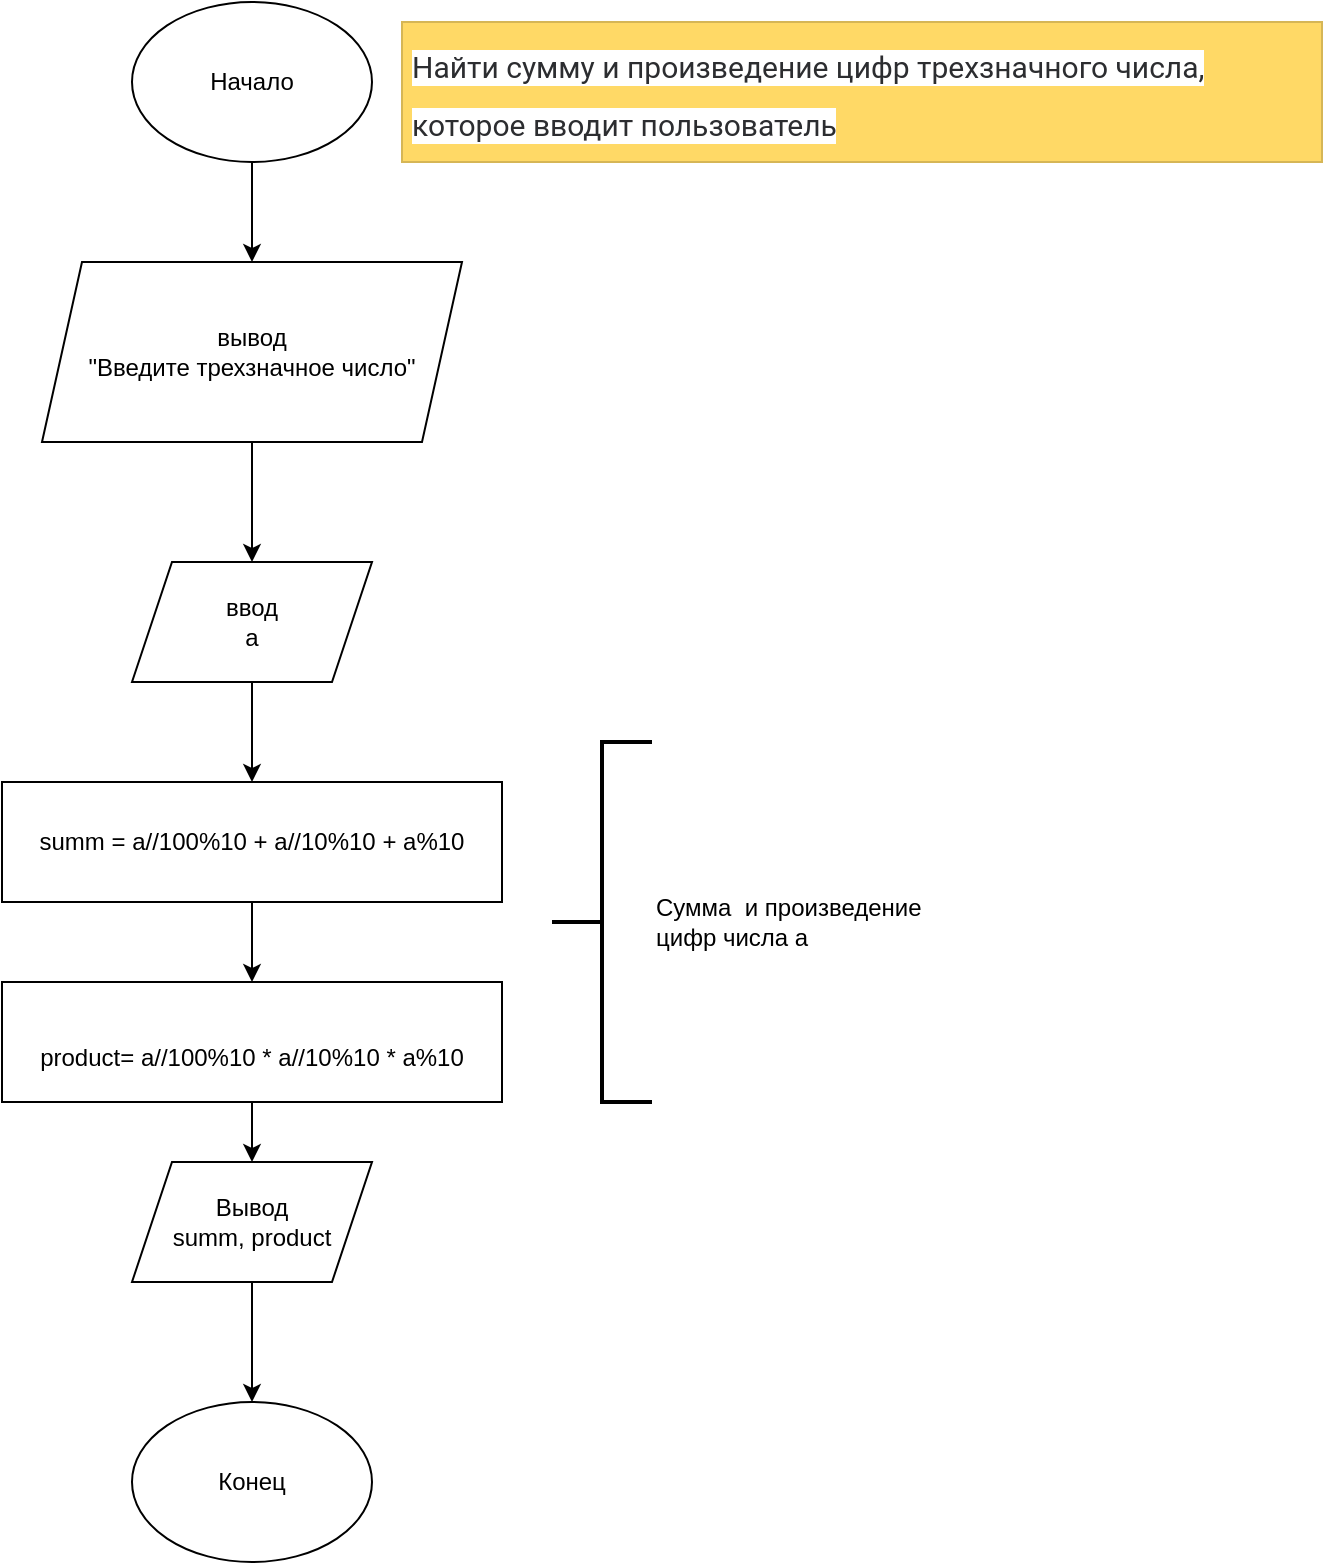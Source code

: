 <mxfile version="16.5.1" type="device" pages="8"><diagram name="Task1" id="VwiW4-sae8qp9l9R2dcW"><mxGraphModel dx="1422" dy="865" grid="1" gridSize="10" guides="1" tooltips="1" connect="1" arrows="1" fold="1" page="1" pageScale="1" pageWidth="827" pageHeight="1169" math="0" shadow="0"><root><mxCell id="0"/><mxCell id="1" parent="0"/><mxCell id="EYC_r7Luvw2Gc8am2u-b-6" style="edgeStyle=orthogonalEdgeStyle;rounded=0;orthogonalLoop=1;jettySize=auto;html=1;exitX=0.5;exitY=1;exitDx=0;exitDy=0;entryX=0.5;entryY=0;entryDx=0;entryDy=0;" parent="1" source="EYC_r7Luvw2Gc8am2u-b-4" target="EYC_r7Luvw2Gc8am2u-b-5" edge="1"><mxGeometry relative="1" as="geometry"/></mxCell><mxCell id="EYC_r7Luvw2Gc8am2u-b-4" value="Начало" style="ellipse;whiteSpace=wrap;html=1;" parent="1" vertex="1"><mxGeometry x="205" y="10" width="120" height="80" as="geometry"/></mxCell><mxCell id="EYC_r7Luvw2Gc8am2u-b-8" style="edgeStyle=orthogonalEdgeStyle;rounded=0;orthogonalLoop=1;jettySize=auto;html=1;exitX=0.5;exitY=1;exitDx=0;exitDy=0;entryX=0.5;entryY=0;entryDx=0;entryDy=0;" parent="1" source="EYC_r7Luvw2Gc8am2u-b-5" target="EYC_r7Luvw2Gc8am2u-b-7" edge="1"><mxGeometry relative="1" as="geometry"/></mxCell><mxCell id="EYC_r7Luvw2Gc8am2u-b-5" value="вывод&lt;br&gt;&quot;Введите трехзначное число&quot;" style="shape=parallelogram;perimeter=parallelogramPerimeter;whiteSpace=wrap;html=1;fixedSize=1;" parent="1" vertex="1"><mxGeometry x="160" y="140" width="210" height="90" as="geometry"/></mxCell><mxCell id="EYC_r7Luvw2Gc8am2u-b-12" style="edgeStyle=orthogonalEdgeStyle;rounded=0;orthogonalLoop=1;jettySize=auto;html=1;exitX=0.5;exitY=1;exitDx=0;exitDy=0;entryX=0.5;entryY=0;entryDx=0;entryDy=0;" parent="1" source="EYC_r7Luvw2Gc8am2u-b-7" target="EYC_r7Luvw2Gc8am2u-b-9" edge="1"><mxGeometry relative="1" as="geometry"/></mxCell><mxCell id="EYC_r7Luvw2Gc8am2u-b-7" value="ввод&lt;br&gt;a" style="shape=parallelogram;perimeter=parallelogramPerimeter;whiteSpace=wrap;html=1;fixedSize=1;" parent="1" vertex="1"><mxGeometry x="205" y="290" width="120" height="60" as="geometry"/></mxCell><mxCell id="EYC_r7Luvw2Gc8am2u-b-15" style="edgeStyle=orthogonalEdgeStyle;rounded=0;orthogonalLoop=1;jettySize=auto;html=1;exitX=0.5;exitY=1;exitDx=0;exitDy=0;entryX=0.5;entryY=0;entryDx=0;entryDy=0;" parent="1" source="EYC_r7Luvw2Gc8am2u-b-9" target="EYC_r7Luvw2Gc8am2u-b-14" edge="1"><mxGeometry relative="1" as="geometry"/></mxCell><mxCell id="EYC_r7Luvw2Gc8am2u-b-9" value="summ = a//100%10 + a//10%10 + a%10" style="rounded=0;whiteSpace=wrap;html=1;" parent="1" vertex="1"><mxGeometry x="140" y="400" width="250" height="60" as="geometry"/></mxCell><mxCell id="EYC_r7Luvw2Gc8am2u-b-10" value="Сумма&amp;nbsp; и произведение &lt;br&gt;цифр числа a" style="strokeWidth=2;html=1;shape=mxgraph.flowchart.annotation_2;align=left;labelPosition=right;pointerEvents=1;" parent="1" vertex="1"><mxGeometry x="415" y="380" width="50" height="180" as="geometry"/></mxCell><mxCell id="EYC_r7Luvw2Gc8am2u-b-20" style="edgeStyle=orthogonalEdgeStyle;rounded=0;orthogonalLoop=1;jettySize=auto;html=1;exitX=0.5;exitY=1;exitDx=0;exitDy=0;entryX=0.5;entryY=0;entryDx=0;entryDy=0;" parent="1" source="EYC_r7Luvw2Gc8am2u-b-14" target="EYC_r7Luvw2Gc8am2u-b-18" edge="1"><mxGeometry relative="1" as="geometry"/></mxCell><mxCell id="EYC_r7Luvw2Gc8am2u-b-14" value="&lt;br&gt;product= a//100%10 * a//10%10 * a%10" style="rounded=0;whiteSpace=wrap;html=1;" parent="1" vertex="1"><mxGeometry x="140" y="500" width="250" height="60" as="geometry"/></mxCell><mxCell id="EYC_r7Luvw2Gc8am2u-b-16" value="Конец" style="ellipse;whiteSpace=wrap;html=1;" parent="1" vertex="1"><mxGeometry x="205" y="710" width="120" height="80" as="geometry"/></mxCell><mxCell id="EYC_r7Luvw2Gc8am2u-b-21" style="edgeStyle=orthogonalEdgeStyle;rounded=0;orthogonalLoop=1;jettySize=auto;html=1;exitX=0.5;exitY=1;exitDx=0;exitDy=0;" parent="1" source="EYC_r7Luvw2Gc8am2u-b-18" target="EYC_r7Luvw2Gc8am2u-b-16" edge="1"><mxGeometry relative="1" as="geometry"/></mxCell><mxCell id="EYC_r7Luvw2Gc8am2u-b-18" value="Вывод&lt;br&gt;summ, product" style="shape=parallelogram;perimeter=parallelogramPerimeter;whiteSpace=wrap;html=1;fixedSize=1;" parent="1" vertex="1"><mxGeometry x="205" y="590" width="120" height="60" as="geometry"/></mxCell><mxCell id="nO65Tzd3_kg-8m95h5MF-1" value="&lt;h1&gt;&lt;span style=&quot;color: rgb(44 , 45 , 48) ; font-family: &amp;#34;roboto&amp;#34; , &amp;#34;san francisco&amp;#34; , &amp;#34;helvetica neue&amp;#34; , &amp;#34;helvetica&amp;#34; , &amp;#34;arial&amp;#34; ; font-size: 15px ; font-weight: 400 ; background-color: rgb(255 , 255 , 255)&quot;&gt;Найти сумму и произведение цифр трехзначного числа, которое вводит пользователь&lt;/span&gt;&lt;br&gt;&lt;/h1&gt;" style="text;html=1;strokeColor=#d6b656;fillColor=#FFD966;spacing=5;spacingTop=-20;whiteSpace=wrap;overflow=hidden;rounded=0;" vertex="1" parent="1"><mxGeometry x="340" y="20" width="460" height="70" as="geometry"/></mxCell></root></mxGraphModel></diagram><diagram name="task3" id="p5mSZ_xLlmZz9iUCy3tC"><mxGraphModel dx="1422" dy="865" grid="1" gridSize="10" guides="1" tooltips="1" connect="1" arrows="1" fold="1" page="1" pageScale="1" pageWidth="827" pageHeight="1169" math="0" shadow="0"><root><mxCell id="eXg5HHI2peImIFWsqWNP-0"/><mxCell id="eXg5HHI2peImIFWsqWNP-1" parent="eXg5HHI2peImIFWsqWNP-0"/><mxCell id="eXg5HHI2peImIFWsqWNP-5" style="edgeStyle=orthogonalEdgeStyle;rounded=0;orthogonalLoop=1;jettySize=auto;html=1;exitX=0.5;exitY=1;exitDx=0;exitDy=0;entryX=0.5;entryY=0;entryDx=0;entryDy=0;" parent="eXg5HHI2peImIFWsqWNP-1" source="eXg5HHI2peImIFWsqWNP-2" target="eXg5HHI2peImIFWsqWNP-3" edge="1"><mxGeometry relative="1" as="geometry"/></mxCell><mxCell id="eXg5HHI2peImIFWsqWNP-2" value="Начало" style="ellipse;whiteSpace=wrap;html=1;" parent="eXg5HHI2peImIFWsqWNP-1" vertex="1"><mxGeometry x="125" y="10" width="120" height="80" as="geometry"/></mxCell><mxCell id="eXg5HHI2peImIFWsqWNP-6" style="edgeStyle=orthogonalEdgeStyle;rounded=0;orthogonalLoop=1;jettySize=auto;html=1;exitX=0.5;exitY=1;exitDx=0;exitDy=0;entryX=0.5;entryY=0;entryDx=0;entryDy=0;" parent="eXg5HHI2peImIFWsqWNP-1" source="eXg5HHI2peImIFWsqWNP-3" target="eXg5HHI2peImIFWsqWNP-4" edge="1"><mxGeometry relative="1" as="geometry"/></mxCell><mxCell id="eXg5HHI2peImIFWsqWNP-3" value="Вывод&lt;br&gt;Укажите координаты двух точек" style="shape=parallelogram;perimeter=parallelogramPerimeter;whiteSpace=wrap;html=1;fixedSize=1;" parent="eXg5HHI2peImIFWsqWNP-1" vertex="1"><mxGeometry x="70" y="130" width="230" height="60" as="geometry"/></mxCell><mxCell id="eXg5HHI2peImIFWsqWNP-10" style="edgeStyle=orthogonalEdgeStyle;rounded=0;orthogonalLoop=1;jettySize=auto;html=1;exitX=0.5;exitY=1;exitDx=0;exitDy=0;entryX=0.5;entryY=0;entryDx=0;entryDy=0;" parent="eXg5HHI2peImIFWsqWNP-1" source="eXg5HHI2peImIFWsqWNP-4" edge="1"><mxGeometry relative="1" as="geometry"><mxPoint x="185" y="320" as="targetPoint"/></mxGeometry></mxCell><mxCell id="eXg5HHI2peImIFWsqWNP-4" value="Ввод&lt;br&gt;x1, y1&lt;br&gt;x2, y2" style="shape=parallelogram;perimeter=parallelogramPerimeter;whiteSpace=wrap;html=1;fixedSize=1;" parent="eXg5HHI2peImIFWsqWNP-1" vertex="1"><mxGeometry x="127.5" y="230" width="115" height="60" as="geometry"/></mxCell><mxCell id="4ZsVnpnlTyPySJtX0fGQ-0" value="&lt;h1&gt;&lt;ol style=&quot;box-sizing: border-box ; margin-top: 0px ; margin-bottom: 10px ; color: rgb(44 , 45 , 48) ; font-family: &amp;#34;roboto&amp;#34; , &amp;#34;san francisco&amp;#34; , &amp;#34;helvetica neue&amp;#34; , &amp;#34;helvetica&amp;#34; , &amp;#34;arial&amp;#34; ; font-size: 15px ; font-weight: 400 ; background-color: rgb(255 , 255 , 255)&quot;&gt;&lt;li style=&quot;box-sizing: border-box&quot;&gt;По введенным пользователем координатам двух точек вывести уравнение прямой вида&amp;nbsp;&lt;code style=&quot;box-sizing: border-box ; font-family: &amp;#34;menlo&amp;#34; , &amp;#34;monaco&amp;#34; , &amp;#34;consolas&amp;#34; , &amp;#34;courier new&amp;#34; , monospace ; font-size: 13.5px ; color: rgb(199 , 37 , 78) ; background-color: rgb(249 , 242 , 244) ; border-radius: 4px ; padding: 2px 4px&quot;&gt;y = kx + b&lt;/code&gt;, проходящей через эти точки.&lt;/li&gt;&lt;/ol&gt;&lt;/h1&gt;" style="text;html=1;strokeColor=#d6b656;fillColor=#fff2cc;spacing=5;spacingTop=-20;whiteSpace=wrap;overflow=hidden;rounded=0;" vertex="1" parent="eXg5HHI2peImIFWsqWNP-1"><mxGeometry x="330" y="10" width="480" height="70" as="geometry"/></mxCell></root></mxGraphModel></diagram><diagram name="task4" id="c5uY5zjL-B6ovH9sHwUG"><mxGraphModel dx="1497" dy="911" grid="1" gridSize="10" guides="1" tooltips="1" connect="1" arrows="1" fold="1" page="1" pageScale="1" pageWidth="827" pageHeight="1169" math="0" shadow="0"><root><mxCell id="lftXl4z-4DIrQdMBaEQS-0"/><mxCell id="lftXl4z-4DIrQdMBaEQS-1" parent="lftXl4z-4DIrQdMBaEQS-0"/><mxCell id="lftXl4z-4DIrQdMBaEQS-9" style="edgeStyle=orthogonalEdgeStyle;rounded=0;orthogonalLoop=1;jettySize=auto;html=1;exitX=0.5;exitY=1;exitDx=0;exitDy=0;entryX=0.5;entryY=0;entryDx=0;entryDy=0;" parent="lftXl4z-4DIrQdMBaEQS-1" source="lftXl4z-4DIrQdMBaEQS-2" target="lftXl4z-4DIrQdMBaEQS-3" edge="1"><mxGeometry relative="1" as="geometry"/></mxCell><mxCell id="lftXl4z-4DIrQdMBaEQS-2" value="Начало" style="ellipse;whiteSpace=wrap;html=1;" parent="lftXl4z-4DIrQdMBaEQS-1" vertex="1"><mxGeometry x="217.5" y="10" width="120" height="80" as="geometry"/></mxCell><mxCell id="lftXl4z-4DIrQdMBaEQS-10" style="edgeStyle=orthogonalEdgeStyle;rounded=0;orthogonalLoop=1;jettySize=auto;html=1;exitX=0.5;exitY=1;exitDx=0;exitDy=0;entryX=0.5;entryY=0;entryDx=0;entryDy=0;" parent="lftXl4z-4DIrQdMBaEQS-1" source="lftXl4z-4DIrQdMBaEQS-3" target="lftXl4z-4DIrQdMBaEQS-4" edge="1"><mxGeometry relative="1" as="geometry"/></mxCell><mxCell id="lftXl4z-4DIrQdMBaEQS-3" value="Вывод&lt;br&gt;&quot;введите 2 целых числа&quot;" style="shape=parallelogram;perimeter=parallelogramPerimeter;whiteSpace=wrap;html=1;fixedSize=1;" parent="lftXl4z-4DIrQdMBaEQS-1" vertex="1"><mxGeometry x="192.5" y="120" width="170" height="60" as="geometry"/></mxCell><mxCell id="lftXl4z-4DIrQdMBaEQS-11" style="edgeStyle=orthogonalEdgeStyle;rounded=0;orthogonalLoop=1;jettySize=auto;html=1;exitX=0.5;exitY=1;exitDx=0;exitDy=0;entryX=0.5;entryY=0;entryDx=0;entryDy=0;" parent="lftXl4z-4DIrQdMBaEQS-1" source="lftXl4z-4DIrQdMBaEQS-4" target="lftXl4z-4DIrQdMBaEQS-5" edge="1"><mxGeometry relative="1" as="geometry"/></mxCell><mxCell id="lftXl4z-4DIrQdMBaEQS-4" value="Ввод&lt;br&gt;int1, int2" style="shape=parallelogram;perimeter=parallelogramPerimeter;whiteSpace=wrap;html=1;fixedSize=1;" parent="lftXl4z-4DIrQdMBaEQS-1" vertex="1"><mxGeometry x="217.5" y="220" width="120" height="60" as="geometry"/></mxCell><mxCell id="lftXl4z-4DIrQdMBaEQS-12" style="edgeStyle=orthogonalEdgeStyle;rounded=0;orthogonalLoop=1;jettySize=auto;html=1;exitX=0.5;exitY=1;exitDx=0;exitDy=0;entryX=0.5;entryY=0;entryDx=0;entryDy=0;" parent="lftXl4z-4DIrQdMBaEQS-1" source="lftXl4z-4DIrQdMBaEQS-5" target="lftXl4z-4DIrQdMBaEQS-6" edge="1"><mxGeometry relative="1" as="geometry"/></mxCell><mxCell id="lftXl4z-4DIrQdMBaEQS-5" value="Вывод&lt;br&gt;&quot;введите 2 вещественных числа&quot;" style="shape=parallelogram;perimeter=parallelogramPerimeter;whiteSpace=wrap;html=1;fixedSize=1;" parent="lftXl4z-4DIrQdMBaEQS-1" vertex="1"><mxGeometry x="162.5" y="330" width="230" height="60" as="geometry"/></mxCell><mxCell id="lftXl4z-4DIrQdMBaEQS-13" style="edgeStyle=orthogonalEdgeStyle;rounded=0;orthogonalLoop=1;jettySize=auto;html=1;exitX=0.5;exitY=1;exitDx=0;exitDy=0;entryX=0.5;entryY=0;entryDx=0;entryDy=0;" parent="lftXl4z-4DIrQdMBaEQS-1" source="lftXl4z-4DIrQdMBaEQS-6" target="lftXl4z-4DIrQdMBaEQS-7" edge="1"><mxGeometry relative="1" as="geometry"/></mxCell><mxCell id="lftXl4z-4DIrQdMBaEQS-6" value="Ввод&lt;br&gt;float1, float2" style="shape=parallelogram;perimeter=parallelogramPerimeter;whiteSpace=wrap;html=1;fixedSize=1;" parent="lftXl4z-4DIrQdMBaEQS-1" vertex="1"><mxGeometry x="217.5" y="440" width="120" height="60" as="geometry"/></mxCell><mxCell id="lftXl4z-4DIrQdMBaEQS-14" style="edgeStyle=orthogonalEdgeStyle;rounded=0;orthogonalLoop=1;jettySize=auto;html=1;exitX=0.5;exitY=1;exitDx=0;exitDy=0;entryX=0.5;entryY=0;entryDx=0;entryDy=0;" parent="lftXl4z-4DIrQdMBaEQS-1" source="lftXl4z-4DIrQdMBaEQS-7" target="lftXl4z-4DIrQdMBaEQS-8" edge="1"><mxGeometry relative="1" as="geometry"/></mxCell><mxCell id="lftXl4z-4DIrQdMBaEQS-7" value="Вывод&lt;br&gt;&quot;введите 2 символа&quot;" style="shape=parallelogram;perimeter=parallelogramPerimeter;whiteSpace=wrap;html=1;fixedSize=1;" parent="lftXl4z-4DIrQdMBaEQS-1" vertex="1"><mxGeometry x="182.5" y="545" width="190" height="60" as="geometry"/></mxCell><mxCell id="lftXl4z-4DIrQdMBaEQS-8" value="Ввод&lt;br&gt;char1, char2" style="shape=parallelogram;perimeter=parallelogramPerimeter;whiteSpace=wrap;html=1;fixedSize=1;" parent="lftXl4z-4DIrQdMBaEQS-1" vertex="1"><mxGeometry x="217.5" y="650" width="120" height="60" as="geometry"/></mxCell><mxCell id="lftXl4z-4DIrQdMBaEQS-24" style="edgeStyle=orthogonalEdgeStyle;rounded=0;orthogonalLoop=1;jettySize=auto;html=1;exitX=0.5;exitY=1;exitDx=0;exitDy=0;entryX=0.5;entryY=0;entryDx=0;entryDy=0;" parent="lftXl4z-4DIrQdMBaEQS-1" source="lftXl4z-4DIrQdMBaEQS-16" target="lftXl4z-4DIrQdMBaEQS-23" edge="1"><mxGeometry relative="1" as="geometry"/></mxCell><mxCell id="lftXl4z-4DIrQdMBaEQS-16" value="rint = random.&lt;span style=&quot;font-family: monospace ; font-size: medium&quot;&gt;randint(int1, int2)&lt;/span&gt;&lt;span class=&quot;p&quot;&gt;&lt;br&gt;&lt;/span&gt;" style="rounded=0;whiteSpace=wrap;html=1;" parent="lftXl4z-4DIrQdMBaEQS-1" vertex="1"><mxGeometry x="152.5" y="740" width="250" height="60" as="geometry"/></mxCell><mxCell id="lftXl4z-4DIrQdMBaEQS-22" value="Считаем рандомное значение&lt;br&gt;целого числа" style="strokeWidth=2;html=1;shape=mxgraph.flowchart.annotation_2;align=left;labelPosition=right;pointerEvents=1;" parent="lftXl4z-4DIrQdMBaEQS-1" vertex="1"><mxGeometry x="417.5" y="720" width="50" height="100" as="geometry"/></mxCell><mxCell id="lftXl4z-4DIrQdMBaEQS-28" style="edgeStyle=orthogonalEdgeStyle;rounded=0;orthogonalLoop=1;jettySize=auto;html=1;exitX=0.5;exitY=1;exitDx=0;exitDy=0;entryX=0.5;entryY=0;entryDx=0;entryDy=0;fontColor=#000000;" parent="lftXl4z-4DIrQdMBaEQS-1" source="lftXl4z-4DIrQdMBaEQS-23" target="lftXl4z-4DIrQdMBaEQS-26" edge="1"><mxGeometry relative="1" as="geometry"/></mxCell><mxCell id="lftXl4z-4DIrQdMBaEQS-23" value="&lt;span style=&quot;font-family: monospace ; font-size: medium&quot;&gt;rfloat =&amp;nbsp;&lt;/span&gt;&lt;span class=&quot;n&quot;&gt;random&lt;/span&gt;&lt;span class=&quot;o&quot;&gt;.&lt;/span&gt;&lt;span class=&quot;n&quot;&gt;uniform&lt;/span&gt;&lt;span class=&quot;p&quot;&gt;(&lt;/span&gt;&lt;span class=&quot;mi&quot;&gt;float1&lt;/span&gt;&lt;span class=&quot;p&quot;&gt;,&lt;/span&gt;&amp;nbsp;float2&lt;span class=&quot;p&quot;&gt;)&lt;/span&gt;" style="rounded=0;whiteSpace=wrap;html=1;" parent="lftXl4z-4DIrQdMBaEQS-1" vertex="1"><mxGeometry x="157.5" y="860" width="240" height="60" as="geometry"/></mxCell><mxCell id="lftXl4z-4DIrQdMBaEQS-25" value="Считаем рандомное значение&lt;br&gt;вещественного числа" style="strokeWidth=2;html=1;shape=mxgraph.flowchart.annotation_2;align=left;labelPosition=right;pointerEvents=1;" parent="lftXl4z-4DIrQdMBaEQS-1" vertex="1"><mxGeometry x="417.5" y="840" width="50" height="100" as="geometry"/></mxCell><mxCell id="lftXl4z-4DIrQdMBaEQS-31" style="edgeStyle=orthogonalEdgeStyle;rounded=0;orthogonalLoop=1;jettySize=auto;html=1;exitX=0.5;exitY=1;exitDx=0;exitDy=0;entryX=0.5;entryY=0;entryDx=0;entryDy=0;fontColor=#000000;" parent="lftXl4z-4DIrQdMBaEQS-1" source="lftXl4z-4DIrQdMBaEQS-26" target="lftXl4z-4DIrQdMBaEQS-30" edge="1"><mxGeometry relative="1" as="geometry"/></mxCell><mxCell id="lftXl4z-4DIrQdMBaEQS-26" value="rchar =&lt;span class=&quot;hljs-keyword&quot; style=&quot;margin: 0px ; padding: 0px ; border: 0px ; font-stretch: inherit ; line-height: inherit ; font-family: &amp;#34;consolas&amp;#34; , &amp;#34;menlo&amp;#34; , &amp;#34;monaco&amp;#34; , &amp;#34;lucida console&amp;#34; , &amp;#34;liberation mono&amp;#34; , &amp;#34;dejavu sans mono&amp;#34; , &amp;#34;bitstream vera sans mono&amp;#34; , &amp;#34;courier new&amp;#34; , monospace , sans-serif ; font-size: 13px ; vertical-align: baseline&quot;&gt;chr&lt;/span&gt;&lt;span style=&quot;font-family: &amp;#34;consolas&amp;#34; , &amp;#34;menlo&amp;#34; , &amp;#34;monaco&amp;#34; , &amp;#34;lucida console&amp;#34; , &amp;#34;liberation mono&amp;#34; , &amp;#34;dejavu sans mono&amp;#34; , &amp;#34;bitstream vera sans mono&amp;#34; , &amp;#34;courier new&amp;#34; , monospace , sans-serif ; font-size: 13px ; background-color: rgb(239 , 240 , 241)&quot;&gt;(random.randint(&lt;/span&gt;&lt;span class=&quot;hljs-keyword&quot; style=&quot;margin: 0px ; padding: 0px ; border: 0px ; font-stretch: inherit ; line-height: inherit ; font-family: &amp;#34;consolas&amp;#34; , &amp;#34;menlo&amp;#34; , &amp;#34;monaco&amp;#34; , &amp;#34;lucida console&amp;#34; , &amp;#34;liberation mono&amp;#34; , &amp;#34;dejavu sans mono&amp;#34; , &amp;#34;bitstream vera sans mono&amp;#34; , &amp;#34;courier new&amp;#34; , monospace , sans-serif ; font-size: 13px ; vertical-align: baseline&quot;&gt;ord&lt;/span&gt;&lt;span style=&quot;font-family: &amp;#34;consolas&amp;#34; , &amp;#34;menlo&amp;#34; , &amp;#34;monaco&amp;#34; , &amp;#34;lucida console&amp;#34; , &amp;#34;liberation mono&amp;#34; , &amp;#34;dejavu sans mono&amp;#34; , &amp;#34;bitstream vera sans mono&amp;#34; , &amp;#34;courier new&amp;#34; , monospace , sans-serif ; font-size: 13px ; background-color: rgb(239 , 240 , 241)&quot;&gt;(char1), &lt;/span&gt;&lt;span class=&quot;hljs-keyword&quot; style=&quot;margin: 0px ; padding: 0px ; border: 0px ; font-stretch: inherit ; line-height: inherit ; font-family: &amp;#34;consolas&amp;#34; , &amp;#34;menlo&amp;#34; , &amp;#34;monaco&amp;#34; , &amp;#34;lucida console&amp;#34; , &amp;#34;liberation mono&amp;#34; , &amp;#34;dejavu sans mono&amp;#34; , &amp;#34;bitstream vera sans mono&amp;#34; , &amp;#34;courier new&amp;#34; , monospace , sans-serif ; font-size: 13px ; vertical-align: baseline&quot;&gt;ord&lt;/span&gt;&lt;span style=&quot;font-family: &amp;#34;consolas&amp;#34; , &amp;#34;menlo&amp;#34; , &amp;#34;monaco&amp;#34; , &amp;#34;lucida console&amp;#34; , &amp;#34;liberation mono&amp;#34; , &amp;#34;dejavu sans mono&amp;#34; , &amp;#34;bitstream vera sans mono&amp;#34; , &amp;#34;courier new&amp;#34; , monospace , sans-serif ; font-size: 13px ; background-color: rgb(239 , 240 , 241)&quot;&gt;(char2))&lt;/span&gt;" style="rounded=0;whiteSpace=wrap;html=1;" parent="lftXl4z-4DIrQdMBaEQS-1" vertex="1"><mxGeometry x="80" y="970" width="395" height="60" as="geometry"/></mxCell><mxCell id="lftXl4z-4DIrQdMBaEQS-29" value="Считаем рандомный символ" style="strokeWidth=2;html=1;shape=mxgraph.flowchart.annotation_2;align=left;labelPosition=right;pointerEvents=1;fontColor=#000000;" parent="lftXl4z-4DIrQdMBaEQS-1" vertex="1"><mxGeometry x="487.5" y="950" width="50" height="100" as="geometry"/></mxCell><mxCell id="lftXl4z-4DIrQdMBaEQS-33" style="edgeStyle=orthogonalEdgeStyle;rounded=0;orthogonalLoop=1;jettySize=auto;html=1;exitX=0.5;exitY=1;exitDx=0;exitDy=0;fontColor=#000000;" parent="lftXl4z-4DIrQdMBaEQS-1" source="lftXl4z-4DIrQdMBaEQS-30" target="lftXl4z-4DIrQdMBaEQS-32" edge="1"><mxGeometry relative="1" as="geometry"/></mxCell><mxCell id="lftXl4z-4DIrQdMBaEQS-30" value="Вывод&amp;nbsp;&lt;br&gt;rint,&amp;nbsp;&lt;span style=&quot;font-family: monospace ; font-size: medium&quot;&gt;rfloat,&amp;nbsp;&lt;/span&gt;rchar&amp;nbsp;" style="shape=parallelogram;perimeter=parallelogramPerimeter;whiteSpace=wrap;html=1;fixedSize=1;" parent="lftXl4z-4DIrQdMBaEQS-1" vertex="1"><mxGeometry x="197.5" y="1070" width="160" height="80" as="geometry"/></mxCell><mxCell id="lftXl4z-4DIrQdMBaEQS-32" value="Конец" style="ellipse;whiteSpace=wrap;html=1;" parent="lftXl4z-4DIrQdMBaEQS-1" vertex="1"><mxGeometry x="217.5" y="1210" width="120" height="80" as="geometry"/></mxCell><mxCell id="dllLmcKUzUhP06j3UILS-0" value="&lt;h1&gt;&lt;ol style=&quot;box-sizing: border-box ; margin-top: 0px ; margin-bottom: 10px ; color: rgb(44 , 45 , 48) ; font-family: &amp;#34;roboto&amp;#34; , &amp;#34;san francisco&amp;#34; , &amp;#34;helvetica neue&amp;#34; , &amp;#34;helvetica&amp;#34; , &amp;#34;arial&amp;#34; ; font-size: 15px ; font-weight: 400 ; background-color: rgb(255 , 255 , 255)&quot;&gt;&lt;li style=&quot;box-sizing: border-box&quot;&gt;Написать программу, которая генерирует в указанных пользователем границах: ● случайное целое число, ● случайное вещественное число, ● случайный символ. Для каждого из трех случаев пользователь задает свои границы диапазона. Например, если надо получить случайный символ от 'a' до 'f', то вводятся эти символы. Программа должна вывести на экран любой символ алфавита от 'a' до 'f' включительно.&lt;/li&gt;&lt;/ol&gt;&lt;/h1&gt;" style="text;html=1;strokeColor=#d6b656;fillColor=#fff2cc;spacing=5;spacingTop=-20;whiteSpace=wrap;overflow=hidden;rounded=0;" vertex="1" parent="lftXl4z-4DIrQdMBaEQS-1"><mxGeometry x="373" y="10" width="447" height="160" as="geometry"/></mxCell></root></mxGraphModel></diagram><diagram name="task5" id="NOup7Lv7K4ufkGpLSg5E"><mxGraphModel dx="2585" dy="1573" grid="1" gridSize="10" guides="1" tooltips="1" connect="1" arrows="1" fold="1" page="1" pageScale="1" pageWidth="827" pageHeight="1169" math="0" shadow="0"><root><mxCell id="0gafCUYqJAgM82I2YeZe-0"/><mxCell id="0gafCUYqJAgM82I2YeZe-1" parent="0gafCUYqJAgM82I2YeZe-0"/><mxCell id="0gafCUYqJAgM82I2YeZe-4" style="edgeStyle=orthogonalEdgeStyle;rounded=0;orthogonalLoop=1;jettySize=auto;html=1;exitX=0.5;exitY=1;exitDx=0;exitDy=0;entryX=0.5;entryY=0;entryDx=0;entryDy=0;fontColor=#000000;" parent="0gafCUYqJAgM82I2YeZe-1" source="0gafCUYqJAgM82I2YeZe-2" target="0gafCUYqJAgM82I2YeZe-3" edge="1"><mxGeometry relative="1" as="geometry"/></mxCell><mxCell id="0gafCUYqJAgM82I2YeZe-2" value="Начало" style="ellipse;whiteSpace=wrap;html=1;" parent="0gafCUYqJAgM82I2YeZe-1" vertex="1"><mxGeometry x="134.5" y="20" width="120" height="80" as="geometry"/></mxCell><mxCell id="0gafCUYqJAgM82I2YeZe-6" style="edgeStyle=orthogonalEdgeStyle;rounded=0;orthogonalLoop=1;jettySize=auto;html=1;exitX=0.5;exitY=1;exitDx=0;exitDy=0;fontColor=#000000;" parent="0gafCUYqJAgM82I2YeZe-1" source="0gafCUYqJAgM82I2YeZe-3" target="0gafCUYqJAgM82I2YeZe-5" edge="1"><mxGeometry relative="1" as="geometry"/></mxCell><mxCell id="0gafCUYqJAgM82I2YeZe-3" value="Вывод&lt;br&gt;Введите две буквы" style="shape=parallelogram;perimeter=parallelogramPerimeter;whiteSpace=wrap;html=1;fixedSize=1;" parent="0gafCUYqJAgM82I2YeZe-1" vertex="1"><mxGeometry x="111.5" y="140" width="166" height="60" as="geometry"/></mxCell><mxCell id="0gafCUYqJAgM82I2YeZe-9" style="edgeStyle=orthogonalEdgeStyle;rounded=0;orthogonalLoop=1;jettySize=auto;html=1;exitX=0.5;exitY=1;exitDx=0;exitDy=0;entryX=0.5;entryY=0;entryDx=0;entryDy=0;fontColor=#000000;" parent="0gafCUYqJAgM82I2YeZe-1" source="0gafCUYqJAgM82I2YeZe-5" target="0gafCUYqJAgM82I2YeZe-7" edge="1"><mxGeometry relative="1" as="geometry"/></mxCell><mxCell id="0gafCUYqJAgM82I2YeZe-5" value="Ввод&lt;br&gt;&lt;span style=&quot;background-color: rgb(255 , 255 , 255) ; font-family: &amp;#34;jetbrains mono&amp;#34; , monospace&quot;&gt;char1&lt;/span&gt;,&lt;span style=&quot;background-color: rgb(255 , 255 , 255) ; font-family: &amp;#34;jetbrains mono&amp;#34; , monospace&quot;&gt;char2&lt;/span&gt;" style="shape=parallelogram;perimeter=parallelogramPerimeter;whiteSpace=wrap;html=1;fixedSize=1;fontColor=#000000;" parent="0gafCUYqJAgM82I2YeZe-1" vertex="1"><mxGeometry x="134.5" y="250" width="120" height="60" as="geometry"/></mxCell><mxCell id="0gafCUYqJAgM82I2YeZe-10" style="edgeStyle=orthogonalEdgeStyle;rounded=0;orthogonalLoop=1;jettySize=auto;html=1;exitX=0.5;exitY=1;exitDx=0;exitDy=0;fontColor=#000000;" parent="0gafCUYqJAgM82I2YeZe-1" source="0gafCUYqJAgM82I2YeZe-7" target="0gafCUYqJAgM82I2YeZe-8" edge="1"><mxGeometry relative="1" as="geometry"/></mxCell><mxCell id="0gafCUYqJAgM82I2YeZe-7" value="pos1 =&amp;nbsp;&lt;span style=&quot;font-family: &amp;#34;jetbrains mono&amp;#34; , monospace ; color: rgb(0 , 0 , 128)&quot;&gt;ord&lt;/span&gt;&lt;span style=&quot;background-color: rgb(255 , 255 , 255) ; font-family: &amp;#34;jetbrains mono&amp;#34; , monospace&quot;&gt;(char1) - &lt;/span&gt;&lt;span style=&quot;font-family: &amp;#34;jetbrains mono&amp;#34; , monospace ; color: rgb(0 , 0 , 255)&quot;&gt;96&lt;/span&gt;" style="rounded=0;whiteSpace=wrap;html=1;fontColor=#000000;" parent="0gafCUYqJAgM82I2YeZe-1" vertex="1"><mxGeometry x="111.5" y="340" width="166" height="60" as="geometry"/></mxCell><mxCell id="0gafCUYqJAgM82I2YeZe-12" style="edgeStyle=orthogonalEdgeStyle;rounded=0;orthogonalLoop=1;jettySize=auto;html=1;exitX=0.5;exitY=1;exitDx=0;exitDy=0;fontColor=#000000;" parent="0gafCUYqJAgM82I2YeZe-1" source="0gafCUYqJAgM82I2YeZe-8" target="0gafCUYqJAgM82I2YeZe-11" edge="1"><mxGeometry relative="1" as="geometry"/></mxCell><mxCell id="0gafCUYqJAgM82I2YeZe-8" value="pos2 =&amp;nbsp;&lt;span style=&quot;font-family: &amp;#34;jetbrains mono&amp;#34; , monospace ; color: rgb(0 , 0 , 128)&quot;&gt;ord&lt;/span&gt;&lt;span style=&quot;background-color: rgb(255 , 255 , 255) ; font-family: &amp;#34;jetbrains mono&amp;#34; , monospace&quot;&gt;(char2) - &lt;/span&gt;&lt;span style=&quot;font-family: &amp;#34;jetbrains mono&amp;#34; , monospace ; color: rgb(0 , 0 , 255)&quot;&gt;96&lt;/span&gt;" style="rounded=0;whiteSpace=wrap;html=1;fontColor=#000000;" parent="0gafCUYqJAgM82I2YeZe-1" vertex="1"><mxGeometry x="110" y="440" width="169" height="60" as="geometry"/></mxCell><mxCell id="0gafCUYqJAgM82I2YeZe-19" style="edgeStyle=orthogonalEdgeStyle;rounded=0;orthogonalLoop=1;jettySize=auto;html=1;exitX=0.5;exitY=1;exitDx=0;exitDy=0;fontColor=#000000;" parent="0gafCUYqJAgM82I2YeZe-1" source="0gafCUYqJAgM82I2YeZe-11" target="0gafCUYqJAgM82I2YeZe-18" edge="1"><mxGeometry relative="1" as="geometry"/></mxCell><mxCell id="0gafCUYqJAgM82I2YeZe-11" value="cnt = pos2 - pos1" style="rounded=0;whiteSpace=wrap;html=1;fontColor=#000000;" parent="0gafCUYqJAgM82I2YeZe-1" vertex="1"><mxGeometry x="134.5" y="555" width="120" height="60" as="geometry"/></mxCell><mxCell id="0gafCUYqJAgM82I2YeZe-13" value="Порядок первой буквы в алфавите" style="strokeWidth=2;html=1;shape=mxgraph.flowchart.annotation_2;align=left;labelPosition=right;pointerEvents=1;fontColor=#000000;" parent="0gafCUYqJAgM82I2YeZe-1" vertex="1"><mxGeometry x="300.5" y="340" width="50" height="50" as="geometry"/></mxCell><mxCell id="0gafCUYqJAgM82I2YeZe-14" value="Порядок втрой буквы в алфавите" style="strokeWidth=2;html=1;shape=mxgraph.flowchart.annotation_2;align=left;labelPosition=right;pointerEvents=1;fontColor=#000000;" parent="0gafCUYqJAgM82I2YeZe-1" vertex="1"><mxGeometry x="300.5" y="440" width="50" height="60" as="geometry"/></mxCell><mxCell id="0gafCUYqJAgM82I2YeZe-15" value="Количество букв между символами" style="strokeWidth=2;html=1;shape=mxgraph.flowchart.annotation_2;align=left;labelPosition=right;pointerEvents=1;fontColor=#000000;" parent="0gafCUYqJAgM82I2YeZe-1" vertex="1"><mxGeometry x="270.5" y="555" width="50" height="60" as="geometry"/></mxCell><mxCell id="0gafCUYqJAgM82I2YeZe-25" style="edgeStyle=orthogonalEdgeStyle;rounded=0;orthogonalLoop=1;jettySize=auto;html=1;exitX=0.5;exitY=1;exitDx=0;exitDy=0;fontColor=#000000;" parent="0gafCUYqJAgM82I2YeZe-1" source="0gafCUYqJAgM82I2YeZe-18" target="0gafCUYqJAgM82I2YeZe-22" edge="1"><mxGeometry relative="1" as="geometry"/></mxCell><mxCell id="0gafCUYqJAgM82I2YeZe-18" value="Вывод&lt;br&gt;&lt;pre style=&quot;background-color: rgb(255 , 255 , 255) ; font-family: &amp;#34;jetbrains mono&amp;#34; , monospace&quot;&gt;pos1, pos2, cnt&lt;/pre&gt;" style="shape=parallelogram;perimeter=parallelogramPerimeter;whiteSpace=wrap;html=1;fixedSize=1;" parent="0gafCUYqJAgM82I2YeZe-1" vertex="1"><mxGeometry x="116.5" y="670" width="156" height="60" as="geometry"/></mxCell><mxCell id="0gafCUYqJAgM82I2YeZe-22" value="Конец" style="ellipse;whiteSpace=wrap;html=1;" parent="0gafCUYqJAgM82I2YeZe-1" vertex="1"><mxGeometry x="134.5" y="780" width="120" height="80" as="geometry"/></mxCell><mxCell id="DLzLChUNEfVdEdZzBfSE-0" value="&lt;h1&gt;&lt;ol style=&quot;box-sizing: border-box ; margin-top: 0px ; margin-bottom: 10px ; color: rgb(44 , 45 , 48) ; font-family: &amp;#34;roboto&amp;#34; , &amp;#34;san francisco&amp;#34; , &amp;#34;helvetica neue&amp;#34; , &amp;#34;helvetica&amp;#34; , &amp;#34;arial&amp;#34; ; font-size: 15px ; font-weight: 400 ; background-color: rgb(255 , 255 , 255)&quot;&gt;&lt;li style=&quot;box-sizing: border-box&quot;&gt;Пользователь вводит две буквы. Определить, на каких местах алфавита они стоят, и сколько между ними находится букв.&lt;/li&gt;&lt;/ol&gt;&lt;/h1&gt;" style="text;html=1;strokeColor=#d6b656;fillColor=#fff2cc;spacing=5;spacingTop=-20;whiteSpace=wrap;overflow=hidden;rounded=0;" vertex="1" parent="0gafCUYqJAgM82I2YeZe-1"><mxGeometry x="290" y="20" width="530" height="50" as="geometry"/></mxCell></root></mxGraphModel></diagram><diagram name="task6" id="vV53pnChy9ht8hGxPJv6"><mxGraphModel dx="1422" dy="865" grid="1" gridSize="10" guides="1" tooltips="1" connect="1" arrows="1" fold="1" page="1" pageScale="1" pageWidth="827" pageHeight="1169" math="0" shadow="0"><root><mxCell id="I6sYrhA644mcU7Y5n-dA-0"/><mxCell id="I6sYrhA644mcU7Y5n-dA-1" parent="I6sYrhA644mcU7Y5n-dA-0"/><mxCell id="I6sYrhA644mcU7Y5n-dA-2" style="edgeStyle=orthogonalEdgeStyle;rounded=0;orthogonalLoop=1;jettySize=auto;html=1;exitX=0.5;exitY=1;exitDx=0;exitDy=0;entryX=0.5;entryY=0;entryDx=0;entryDy=0;fontColor=#000000;" parent="I6sYrhA644mcU7Y5n-dA-1" source="I6sYrhA644mcU7Y5n-dA-3" target="I6sYrhA644mcU7Y5n-dA-5" edge="1"><mxGeometry relative="1" as="geometry"/></mxCell><mxCell id="I6sYrhA644mcU7Y5n-dA-3" value="Начало" style="ellipse;whiteSpace=wrap;html=1;" parent="I6sYrhA644mcU7Y5n-dA-1" vertex="1"><mxGeometry x="54" y="10" width="120" height="80" as="geometry"/></mxCell><mxCell id="I6sYrhA644mcU7Y5n-dA-4" style="edgeStyle=orthogonalEdgeStyle;rounded=0;orthogonalLoop=1;jettySize=auto;html=1;exitX=0.5;exitY=1;exitDx=0;exitDy=0;fontColor=#000000;" parent="I6sYrhA644mcU7Y5n-dA-1" source="I6sYrhA644mcU7Y5n-dA-5" target="I6sYrhA644mcU7Y5n-dA-7" edge="1"><mxGeometry relative="1" as="geometry"/></mxCell><mxCell id="I6sYrhA644mcU7Y5n-dA-5" value="Вывод&lt;br&gt;Введите номер буквы" style="shape=parallelogram;perimeter=parallelogramPerimeter;whiteSpace=wrap;html=1;fixedSize=1;" parent="I6sYrhA644mcU7Y5n-dA-1" vertex="1"><mxGeometry x="31" y="130" width="166" height="60" as="geometry"/></mxCell><mxCell id="I6sYrhA644mcU7Y5n-dA-6" style="edgeStyle=orthogonalEdgeStyle;rounded=0;orthogonalLoop=1;jettySize=auto;html=1;exitX=0.5;exitY=1;exitDx=0;exitDy=0;entryX=0.5;entryY=0;entryDx=0;entryDy=0;fontColor=#000000;" parent="I6sYrhA644mcU7Y5n-dA-1" source="I6sYrhA644mcU7Y5n-dA-7" target="I6sYrhA644mcU7Y5n-dA-9" edge="1"><mxGeometry relative="1" as="geometry"/></mxCell><mxCell id="I6sYrhA644mcU7Y5n-dA-7" value="Ввод&lt;br&gt;&lt;span style=&quot;background-color: rgb(255 , 255 , 255) ; font-family: &amp;#34;jetbrains mono&amp;#34; , monospace&quot;&gt;char_num&lt;br&gt;&lt;/span&gt;" style="shape=parallelogram;perimeter=parallelogramPerimeter;whiteSpace=wrap;html=1;fixedSize=1;fontColor=#000000;" parent="I6sYrhA644mcU7Y5n-dA-1" vertex="1"><mxGeometry x="54" y="240" width="120" height="60" as="geometry"/></mxCell><mxCell id="I6sYrhA644mcU7Y5n-dA-8" style="edgeStyle=orthogonalEdgeStyle;rounded=0;orthogonalLoop=1;jettySize=auto;html=1;exitX=0.5;exitY=1;exitDx=0;exitDy=0;fontColor=#000000;" parent="I6sYrhA644mcU7Y5n-dA-1" source="I6sYrhA644mcU7Y5n-dA-9" edge="1"><mxGeometry relative="1" as="geometry"><mxPoint x="114" y="430" as="targetPoint"/></mxGeometry></mxCell><mxCell id="I6sYrhA644mcU7Y5n-dA-9" value="char_ = chr(&lt;span style=&quot;font-family: &amp;#34;jetbrains mono&amp;#34; , monospace ; background-color: rgb(255 , 255 , 255)&quot;&gt;char_num + 96)&lt;/span&gt;" style="rounded=0;whiteSpace=wrap;html=1;fontColor=#000000;" parent="I6sYrhA644mcU7Y5n-dA-1" vertex="1"><mxGeometry x="20" y="330" width="187" height="60" as="geometry"/></mxCell><mxCell id="I6sYrhA644mcU7Y5n-dA-10" value="Получаем символ по номеру" style="strokeWidth=2;html=1;shape=mxgraph.flowchart.annotation_2;align=left;labelPosition=right;pointerEvents=1;fontColor=#000000;" parent="I6sYrhA644mcU7Y5n-dA-1" vertex="1"><mxGeometry x="220" y="330" width="50" height="50" as="geometry"/></mxCell><mxCell id="I6sYrhA644mcU7Y5n-dA-11" style="edgeStyle=orthogonalEdgeStyle;rounded=0;orthogonalLoop=1;jettySize=auto;html=1;exitX=0.5;exitY=1;exitDx=0;exitDy=0;entryX=0.5;entryY=0;entryDx=0;entryDy=0;fontColor=#000000;" parent="I6sYrhA644mcU7Y5n-dA-1" source="I6sYrhA644mcU7Y5n-dA-12" target="I6sYrhA644mcU7Y5n-dA-13" edge="1"><mxGeometry relative="1" as="geometry"/></mxCell><mxCell id="I6sYrhA644mcU7Y5n-dA-12" value="Вывод&lt;br&gt;&lt;pre style=&quot;background-color: rgb(255 , 255 , 255) ; font-family: &amp;#34;jetbrains mono&amp;#34; , monospace&quot;&gt;&lt;span style=&quot;font-family: &amp;#34;helvetica&amp;#34; ; background-color: rgb(248 , 249 , 250)&quot;&gt;char_&amp;nbsp;&lt;/span&gt;&lt;br&gt;&lt;/pre&gt;" style="shape=parallelogram;perimeter=parallelogramPerimeter;whiteSpace=wrap;html=1;fixedSize=1;" parent="I6sYrhA644mcU7Y5n-dA-1" vertex="1"><mxGeometry x="30" y="430" width="156" height="60" as="geometry"/></mxCell><mxCell id="I6sYrhA644mcU7Y5n-dA-13" value="Конец" style="ellipse;whiteSpace=wrap;html=1;" parent="I6sYrhA644mcU7Y5n-dA-1" vertex="1"><mxGeometry x="48" y="540" width="120" height="80" as="geometry"/></mxCell><mxCell id="FzeXwYByh1ZvMZFD95KL-0" value="&lt;h1&gt;&lt;ol style=&quot;box-sizing: border-box ; margin-top: 0px ; margin-bottom: 10px ; color: rgb(44 , 45 , 48) ; font-family: &amp;#34;roboto&amp;#34; , &amp;#34;san francisco&amp;#34; , &amp;#34;helvetica neue&amp;#34; , &amp;#34;helvetica&amp;#34; , &amp;#34;arial&amp;#34; ; font-size: 15px ; font-weight: 400 ; background-color: rgb(255 , 255 , 255)&quot;&gt;&lt;li style=&quot;box-sizing: border-box&quot;&gt;Пользователь вводит номер буквы в алфавите. Определить, какая это буква.&lt;/li&gt;&lt;/ol&gt;&lt;/h1&gt;" style="text;html=1;strokeColor=#d6b656;fillColor=#fff2cc;spacing=5;spacingTop=-20;whiteSpace=wrap;overflow=hidden;rounded=0;" vertex="1" parent="I6sYrhA644mcU7Y5n-dA-1"><mxGeometry x="210" y="10" width="600" height="40" as="geometry"/></mxCell></root></mxGraphModel></diagram><diagram name="task7" id="ueU7ZK6haypwmW6LLfrA"><mxGraphModel dx="1422" dy="865" grid="1" gridSize="10" guides="1" tooltips="1" connect="1" arrows="1" fold="1" page="1" pageScale="1" pageWidth="827" pageHeight="1169" math="0" shadow="0"><root><mxCell id="RqkveDrzcfV8y_kBH6s3-0"/><mxCell id="RqkveDrzcfV8y_kBH6s3-1" parent="RqkveDrzcfV8y_kBH6s3-0"/><mxCell id="RqkveDrzcfV8y_kBH6s3-5" style="edgeStyle=orthogonalEdgeStyle;rounded=0;orthogonalLoop=1;jettySize=auto;html=1;exitX=0.5;exitY=1;exitDx=0;exitDy=0;entryX=0.5;entryY=0;entryDx=0;entryDy=0;fontColor=#000000;" parent="RqkveDrzcfV8y_kBH6s3-1" source="RqkveDrzcfV8y_kBH6s3-3" target="RqkveDrzcfV8y_kBH6s3-4" edge="1"><mxGeometry relative="1" as="geometry"/></mxCell><mxCell id="RqkveDrzcfV8y_kBH6s3-3" value="Начало" style="ellipse;whiteSpace=wrap;html=1;" parent="RqkveDrzcfV8y_kBH6s3-1" vertex="1"><mxGeometry x="380" y="40" width="120" height="80" as="geometry"/></mxCell><mxCell id="RqkveDrzcfV8y_kBH6s3-18" style="edgeStyle=orthogonalEdgeStyle;rounded=0;orthogonalLoop=1;jettySize=auto;html=1;exitX=0.5;exitY=1;exitDx=0;exitDy=0;entryX=0.5;entryY=0;entryDx=0;entryDy=0;fontColor=#000000;" parent="RqkveDrzcfV8y_kBH6s3-1" source="RqkveDrzcfV8y_kBH6s3-4" target="RqkveDrzcfV8y_kBH6s3-6" edge="1"><mxGeometry relative="1" as="geometry"/></mxCell><mxCell id="RqkveDrzcfV8y_kBH6s3-4" value="Ввод&lt;br&gt;a, b, c&amp;nbsp;" style="shape=parallelogram;perimeter=parallelogramPerimeter;whiteSpace=wrap;html=1;fixedSize=1;" parent="RqkveDrzcfV8y_kBH6s3-1" vertex="1"><mxGeometry x="380" y="150" width="120" height="60" as="geometry"/></mxCell><mxCell id="IqBpX94BTTvTOGB3_-tI-1" style="edgeStyle=orthogonalEdgeStyle;rounded=0;orthogonalLoop=1;jettySize=auto;html=1;exitX=1;exitY=0.5;exitDx=0;exitDy=0;" parent="RqkveDrzcfV8y_kBH6s3-1" source="RqkveDrzcfV8y_kBH6s3-6" target="RqkveDrzcfV8y_kBH6s3-21" edge="1"><mxGeometry relative="1" as="geometry"/></mxCell><mxCell id="IqBpX94BTTvTOGB3_-tI-2" style="edgeStyle=orthogonalEdgeStyle;rounded=0;orthogonalLoop=1;jettySize=auto;html=1;exitX=0;exitY=0.5;exitDx=0;exitDy=0;entryX=0.5;entryY=0;entryDx=0;entryDy=0;fontSize=13;" parent="RqkveDrzcfV8y_kBH6s3-1" source="RqkveDrzcfV8y_kBH6s3-6" target="RqkveDrzcfV8y_kBH6s3-36" edge="1"><mxGeometry relative="1" as="geometry"/></mxCell><mxCell id="RqkveDrzcfV8y_kBH6s3-6" value="&lt;pre style=&quot;background-color: rgb(255 , 255 , 255) ; font-family: &amp;#34;jetbrains mono&amp;#34; , monospace&quot;&gt;a + b &amp;lt;= c&lt;/pre&gt;&lt;pre style=&quot;background-color: rgb(255 , 255 , 255) ; font-family: &amp;#34;jetbrains mono&amp;#34; , monospace&quot;&gt;or a + c &amp;lt;= b&lt;/pre&gt;&lt;pre style=&quot;background-color: rgb(255 , 255 , 255) ; font-family: &amp;#34;jetbrains mono&amp;#34; , monospace&quot;&gt;&lt;pre style=&quot;font-family: &amp;#34;jetbrains mono&amp;#34; , monospace&quot;&gt;or b + c &amp;lt;= a&lt;/pre&gt;&lt;/pre&gt;" style="rhombus;whiteSpace=wrap;html=1;" parent="RqkveDrzcfV8y_kBH6s3-1" vertex="1"><mxGeometry x="335" y="230" width="210" height="130" as="geometry"/></mxCell><mxCell id="RqkveDrzcfV8y_kBH6s3-10" value="ДА" style="text;html=1;align=center;verticalAlign=middle;resizable=0;points=[];autosize=1;strokeColor=none;fillColor=none;fontColor=#000000;" parent="RqkveDrzcfV8y_kBH6s3-1" vertex="1"><mxGeometry x="500" y="250" width="30" height="20" as="geometry"/></mxCell><mxCell id="RqkveDrzcfV8y_kBH6s3-11" value="НЕТ" style="text;html=1;align=center;verticalAlign=middle;resizable=0;points=[];autosize=1;strokeColor=none;fillColor=none;fontColor=#000000;" parent="RqkveDrzcfV8y_kBH6s3-1" vertex="1"><mxGeometry x="340" y="250" width="40" height="20" as="geometry"/></mxCell><mxCell id="IqBpX94BTTvTOGB3_-tI-20" style="edgeStyle=orthogonalEdgeStyle;rounded=0;orthogonalLoop=1;jettySize=auto;html=1;exitX=1;exitY=0.5;exitDx=0;exitDy=0;entryX=0.5;entryY=0;entryDx=0;entryDy=0;fontSize=13;" parent="RqkveDrzcfV8y_kBH6s3-1" source="RqkveDrzcfV8y_kBH6s3-21" target="IqBpX94BTTvTOGB3_-tI-14" edge="1"><mxGeometry relative="1" as="geometry"><Array as="points"><mxPoint x="805" y="710"/><mxPoint x="440" y="710"/></Array></mxGeometry></mxCell><mxCell id="RqkveDrzcfV8y_kBH6s3-21" value="Вывод&lt;br&gt;&lt;pre style=&quot;background-color: rgb(255 , 255 , 255) ; font-family: &amp;#34;jetbrains mono&amp;#34; , monospace&quot;&gt;&lt;span style=&quot;color: #008000 ; font-weight: bold&quot;&gt;&quot;Треугольник не существует&quot;&lt;/span&gt;&lt;/pre&gt;" style="shape=parallelogram;perimeter=parallelogramPerimeter;whiteSpace=wrap;html=1;fixedSize=1;" parent="RqkveDrzcfV8y_kBH6s3-1" vertex="1"><mxGeometry x="570" y="265" width="245" height="60" as="geometry"/></mxCell><mxCell id="IqBpX94BTTvTOGB3_-tI-5" style="edgeStyle=orthogonalEdgeStyle;rounded=0;orthogonalLoop=1;jettySize=auto;html=1;exitX=1;exitY=0.5;exitDx=0;exitDy=0;entryX=0;entryY=0.5;entryDx=0;entryDy=0;fontSize=13;" parent="RqkveDrzcfV8y_kBH6s3-1" source="RqkveDrzcfV8y_kBH6s3-36" target="IqBpX94BTTvTOGB3_-tI-3" edge="1"><mxGeometry relative="1" as="geometry"/></mxCell><mxCell id="IqBpX94BTTvTOGB3_-tI-11" style="edgeStyle=orthogonalEdgeStyle;rounded=0;orthogonalLoop=1;jettySize=auto;html=1;exitX=0;exitY=0.5;exitDx=0;exitDy=0;entryX=0.5;entryY=0;entryDx=0;entryDy=0;fontSize=13;" parent="RqkveDrzcfV8y_kBH6s3-1" source="RqkveDrzcfV8y_kBH6s3-36" target="IqBpX94BTTvTOGB3_-tI-6" edge="1"><mxGeometry relative="1" as="geometry"/></mxCell><mxCell id="RqkveDrzcfV8y_kBH6s3-36" value="&lt;pre style=&quot;background-color: rgb(255 , 255 , 255) ; font-family: &amp;#34;jetbrains mono&amp;#34; , monospace&quot;&gt;a != b&lt;/pre&gt;&lt;pre style=&quot;background-color: rgb(255 , 255 , 255) ; font-family: &amp;#34;jetbrains mono&amp;#34; , monospace&quot;&gt;and a != c&lt;/pre&gt;&lt;pre style=&quot;background-color: rgb(255 , 255 , 255) ; font-family: &amp;#34;jetbrains mono&amp;#34; , monospace&quot;&gt;and b != c&lt;/pre&gt;" style="rhombus;whiteSpace=wrap;html=1;" parent="RqkveDrzcfV8y_kBH6s3-1" vertex="1"><mxGeometry x="213.75" y="400" width="192.5" height="120" as="geometry"/></mxCell><mxCell id="RqkveDrzcfV8y_kBH6s3-37" value="ДА" style="text;html=1;align=center;verticalAlign=middle;resizable=0;points=[];autosize=1;strokeColor=none;fillColor=none;fontColor=#000000;" parent="RqkveDrzcfV8y_kBH6s3-1" vertex="1"><mxGeometry x="370" y="420" width="30" height="20" as="geometry"/></mxCell><mxCell id="RqkveDrzcfV8y_kBH6s3-38" value="НЕТ" style="text;html=1;align=center;verticalAlign=middle;resizable=0;points=[];autosize=1;strokeColor=none;fillColor=none;fontColor=#000000;" parent="RqkveDrzcfV8y_kBH6s3-1" vertex="1"><mxGeometry x="210" y="420" width="40" height="20" as="geometry"/></mxCell><mxCell id="IqBpX94BTTvTOGB3_-tI-19" style="edgeStyle=orthogonalEdgeStyle;rounded=0;orthogonalLoop=1;jettySize=auto;html=1;exitX=1;exitY=0.5;exitDx=0;exitDy=0;entryX=0.5;entryY=0;entryDx=0;entryDy=0;fontSize=13;" parent="RqkveDrzcfV8y_kBH6s3-1" source="IqBpX94BTTvTOGB3_-tI-3" target="IqBpX94BTTvTOGB3_-tI-14" edge="1"><mxGeometry relative="1" as="geometry"><Array as="points"><mxPoint x="675" y="710"/><mxPoint x="440" y="710"/></Array></mxGeometry></mxCell><mxCell id="IqBpX94BTTvTOGB3_-tI-3" value="Вывод&lt;br&gt;&lt;pre style=&quot;background-color: rgb(255 , 255 , 255) ; font-family: &amp;#34;jetbrains mono&amp;#34; , monospace&quot;&gt;&lt;span style=&quot;color: #008000 ; font-weight: bold&quot;&gt;&quot;Разностороний&quot;&lt;/span&gt;&lt;/pre&gt;" style="shape=parallelogram;perimeter=parallelogramPerimeter;whiteSpace=wrap;html=1;fixedSize=1;" parent="RqkveDrzcfV8y_kBH6s3-1" vertex="1"><mxGeometry x="440" y="430" width="245" height="60" as="geometry"/></mxCell><mxCell id="IqBpX94BTTvTOGB3_-tI-10" style="edgeStyle=orthogonalEdgeStyle;rounded=0;orthogonalLoop=1;jettySize=auto;html=1;exitX=1;exitY=0.5;exitDx=0;exitDy=0;fontSize=13;" parent="RqkveDrzcfV8y_kBH6s3-1" source="IqBpX94BTTvTOGB3_-tI-6" target="IqBpX94BTTvTOGB3_-tI-9" edge="1"><mxGeometry relative="1" as="geometry"/></mxCell><mxCell id="IqBpX94BTTvTOGB3_-tI-13" style="edgeStyle=orthogonalEdgeStyle;rounded=0;orthogonalLoop=1;jettySize=auto;html=1;exitX=0;exitY=0.5;exitDx=0;exitDy=0;fontSize=13;" parent="RqkveDrzcfV8y_kBH6s3-1" source="IqBpX94BTTvTOGB3_-tI-6" target="IqBpX94BTTvTOGB3_-tI-12" edge="1"><mxGeometry relative="1" as="geometry"/></mxCell><mxCell id="IqBpX94BTTvTOGB3_-tI-6" value="&lt;pre style=&quot;background-color: rgb(255 , 255 , 255) ; font-family: &amp;#34;jetbrains mono&amp;#34; , monospace&quot;&gt;a == b == c&lt;/pre&gt;" style="rhombus;whiteSpace=wrap;html=1;fontSize=13;" parent="RqkveDrzcfV8y_kBH6s3-1" vertex="1"><mxGeometry x="115" y="540" width="150" height="90" as="geometry"/></mxCell><mxCell id="IqBpX94BTTvTOGB3_-tI-7" value="ДА" style="text;html=1;align=center;verticalAlign=middle;resizable=0;points=[];autosize=1;strokeColor=none;fillColor=none;fontColor=#000000;fontSize=13;" parent="RqkveDrzcfV8y_kBH6s3-1" vertex="1"><mxGeometry x="235" y="550" width="30" height="20" as="geometry"/></mxCell><mxCell id="IqBpX94BTTvTOGB3_-tI-8" value="НЕТ" style="text;html=1;align=center;verticalAlign=middle;resizable=0;points=[];autosize=1;strokeColor=none;fillColor=none;fontColor=#000000;fontSize=13;" parent="RqkveDrzcfV8y_kBH6s3-1" vertex="1"><mxGeometry x="110" y="550" width="40" height="20" as="geometry"/></mxCell><mxCell id="IqBpX94BTTvTOGB3_-tI-18" style="edgeStyle=orthogonalEdgeStyle;rounded=0;orthogonalLoop=1;jettySize=auto;html=1;exitX=1;exitY=0.5;exitDx=0;exitDy=0;fontSize=13;entryX=0.5;entryY=0;entryDx=0;entryDy=0;" parent="RqkveDrzcfV8y_kBH6s3-1" source="IqBpX94BTTvTOGB3_-tI-9" target="IqBpX94BTTvTOGB3_-tI-14" edge="1"><mxGeometry relative="1" as="geometry"><mxPoint x="440" y="780" as="targetPoint"/><Array as="points"><mxPoint x="545" y="710"/><mxPoint x="440" y="710"/></Array></mxGeometry></mxCell><mxCell id="IqBpX94BTTvTOGB3_-tI-9" value="Вывод&lt;br&gt;&lt;pre style=&quot;background-color: rgb(255 , 255 , 255) ; font-family: &amp;#34;jetbrains mono&amp;#34; , monospace&quot;&gt;&lt;span style=&quot;color: #008000 ; font-weight: bold&quot;&gt;&quot;Равносторонний&quot;&lt;/span&gt;&lt;/pre&gt;" style="shape=parallelogram;perimeter=parallelogramPerimeter;whiteSpace=wrap;html=1;fixedSize=1;" parent="RqkveDrzcfV8y_kBH6s3-1" vertex="1"><mxGeometry x="310" y="555" width="245" height="60" as="geometry"/></mxCell><mxCell id="IqBpX94BTTvTOGB3_-tI-15" style="edgeStyle=orthogonalEdgeStyle;rounded=0;orthogonalLoop=1;jettySize=auto;html=1;exitX=1;exitY=0.5;exitDx=0;exitDy=0;entryX=0.5;entryY=0;entryDx=0;entryDy=0;fontSize=13;" parent="RqkveDrzcfV8y_kBH6s3-1" source="IqBpX94BTTvTOGB3_-tI-12" target="IqBpX94BTTvTOGB3_-tI-14" edge="1"><mxGeometry relative="1" as="geometry"/></mxCell><mxCell id="IqBpX94BTTvTOGB3_-tI-12" value="Вывод&lt;br&gt;&lt;pre style=&quot;background-color: rgb(255 , 255 , 255) ; font-family: &amp;#34;jetbrains mono&amp;#34; , monospace&quot;&gt;&lt;span style=&quot;color: #008000 ; font-weight: bold&quot;&gt;&quot;Равнобедренный&quot;&lt;/span&gt;&lt;/pre&gt;" style="shape=parallelogram;perimeter=parallelogramPerimeter;whiteSpace=wrap;html=1;fixedSize=1;" parent="RqkveDrzcfV8y_kBH6s3-1" vertex="1"><mxGeometry x="30" y="680" width="245" height="60" as="geometry"/></mxCell><mxCell id="IqBpX94BTTvTOGB3_-tI-14" value="Конец" style="ellipse;whiteSpace=wrap;html=1;fontSize=13;" parent="RqkveDrzcfV8y_kBH6s3-1" vertex="1"><mxGeometry x="380" y="790" width="120" height="80" as="geometry"/></mxCell><mxCell id="4tCunug0RZaycB8V2py3-0" value="&lt;h1&gt;&lt;ol style=&quot;box-sizing: border-box ; margin-top: 0px ; margin-bottom: 10px ; color: rgb(44 , 45 , 48) ; font-family: &amp;#34;roboto&amp;#34; , &amp;#34;san francisco&amp;#34; , &amp;#34;helvetica neue&amp;#34; , &amp;#34;helvetica&amp;#34; , &amp;#34;arial&amp;#34; ; font-size: 15px ; font-weight: 400 ; background-color: rgb(255 , 255 , 255)&quot;&gt;&lt;li style=&quot;box-sizing: border-box&quot;&gt;По длинам трех отрезков, введенных пользователем, определить возможность существования треугольника, составленного из этих отрезков. Если такой треугольник существует, то определить, является ли он разносторонним, равнобедренным или равносторонним.&lt;/li&gt;&lt;/ol&gt;&lt;/h1&gt;" style="text;html=1;strokeColor=#d6b656;fillColor=#fff2cc;spacing=5;spacingTop=-20;whiteSpace=wrap;overflow=hidden;rounded=0;" vertex="1" parent="RqkveDrzcfV8y_kBH6s3-1"><mxGeometry x="10" y="20" width="360" height="140" as="geometry"/></mxCell></root></mxGraphModel></diagram><diagram id="zqRrUONlhVRa8jPmOEGe" name="task8"><mxGraphModel dx="2031" dy="1236" grid="1" gridSize="10" guides="1" tooltips="1" connect="1" arrows="1" fold="1" page="1" pageScale="1" pageWidth="827" pageHeight="1169" math="0" shadow="0"><root><mxCell id="9LBkhnCUqD_1zKpBLLnv-0"/><mxCell id="9LBkhnCUqD_1zKpBLLnv-1" parent="9LBkhnCUqD_1zKpBLLnv-0"/><mxCell id="9LBkhnCUqD_1zKpBLLnv-4" style="edgeStyle=orthogonalEdgeStyle;rounded=0;orthogonalLoop=1;jettySize=auto;html=1;exitX=0.5;exitY=1;exitDx=0;exitDy=0;entryX=0.5;entryY=0;entryDx=0;entryDy=0;fontSize=13;" parent="9LBkhnCUqD_1zKpBLLnv-1" source="9LBkhnCUqD_1zKpBLLnv-2" target="9LBkhnCUqD_1zKpBLLnv-3" edge="1"><mxGeometry relative="1" as="geometry"/></mxCell><mxCell id="9LBkhnCUqD_1zKpBLLnv-2" value="Начало" style="ellipse;whiteSpace=wrap;html=1;fontSize=13;" parent="9LBkhnCUqD_1zKpBLLnv-1" vertex="1"><mxGeometry x="210" y="30" width="120" height="80" as="geometry"/></mxCell><mxCell id="9LBkhnCUqD_1zKpBLLnv-6" style="edgeStyle=orthogonalEdgeStyle;rounded=0;orthogonalLoop=1;jettySize=auto;html=1;exitX=0.5;exitY=1;exitDx=0;exitDy=0;entryX=0.5;entryY=0;entryDx=0;entryDy=0;fontSize=13;" parent="9LBkhnCUqD_1zKpBLLnv-1" source="9LBkhnCUqD_1zKpBLLnv-3" target="9LBkhnCUqD_1zKpBLLnv-5" edge="1"><mxGeometry relative="1" as="geometry"/></mxCell><mxCell id="9LBkhnCUqD_1zKpBLLnv-3" value="Вывод&lt;br&gt;&quot;Введите год&quot;" style="shape=parallelogram;perimeter=parallelogramPerimeter;whiteSpace=wrap;html=1;fixedSize=1;fontSize=13;" parent="9LBkhnCUqD_1zKpBLLnv-1" vertex="1"><mxGeometry x="210" y="150" width="120" height="60" as="geometry"/></mxCell><mxCell id="9LBkhnCUqD_1zKpBLLnv-23" style="edgeStyle=orthogonalEdgeStyle;rounded=0;orthogonalLoop=1;jettySize=auto;html=1;exitX=0.5;exitY=1;exitDx=0;exitDy=0;entryX=0.5;entryY=0;entryDx=0;entryDy=0;fontSize=13;" parent="9LBkhnCUqD_1zKpBLLnv-1" source="9LBkhnCUqD_1zKpBLLnv-5" target="9LBkhnCUqD_1zKpBLLnv-12" edge="1"><mxGeometry relative="1" as="geometry"/></mxCell><mxCell id="9LBkhnCUqD_1zKpBLLnv-5" value="Ввод&lt;br&gt;Y" style="shape=parallelogram;perimeter=parallelogramPerimeter;whiteSpace=wrap;html=1;fixedSize=1;fontSize=13;" parent="9LBkhnCUqD_1zKpBLLnv-1" vertex="1"><mxGeometry x="210" y="250" width="120" height="60" as="geometry"/></mxCell><mxCell id="9LBkhnCUqD_1zKpBLLnv-24" style="edgeStyle=orthogonalEdgeStyle;rounded=0;orthogonalLoop=1;jettySize=auto;html=1;exitX=1;exitY=0.5;exitDx=0;exitDy=0;entryX=0.5;entryY=0;entryDx=0;entryDy=0;fontSize=13;" parent="9LBkhnCUqD_1zKpBLLnv-1" source="9LBkhnCUqD_1zKpBLLnv-12" target="9LBkhnCUqD_1zKpBLLnv-15" edge="1"><mxGeometry relative="1" as="geometry"/></mxCell><mxCell id="9LBkhnCUqD_1zKpBLLnv-25" style="edgeStyle=orthogonalEdgeStyle;rounded=0;orthogonalLoop=1;jettySize=auto;html=1;exitX=0;exitY=0.5;exitDx=0;exitDy=0;entryX=0.5;entryY=0;entryDx=0;entryDy=0;fontSize=13;" parent="9LBkhnCUqD_1zKpBLLnv-1" source="9LBkhnCUqD_1zKpBLLnv-12" target="9LBkhnCUqD_1zKpBLLnv-18" edge="1"><mxGeometry relative="1" as="geometry"><Array as="points"><mxPoint x="40" y="395"/><mxPoint x="40" y="550"/><mxPoint x="273" y="550"/></Array></mxGeometry></mxCell><mxCell id="9LBkhnCUqD_1zKpBLLnv-12" value="Y%4 == 0" style="rhombus;whiteSpace=wrap;html=1;fontSize=13;" parent="9LBkhnCUqD_1zKpBLLnv-1" vertex="1"><mxGeometry x="60" y="350" width="150" height="90" as="geometry"/></mxCell><mxCell id="9LBkhnCUqD_1zKpBLLnv-13" value="ДА" style="text;html=1;align=center;verticalAlign=middle;resizable=0;points=[];autosize=1;strokeColor=none;fillColor=none;fontColor=#000000;fontSize=13;" parent="9LBkhnCUqD_1zKpBLLnv-1" vertex="1"><mxGeometry x="180" y="360" width="30" height="20" as="geometry"/></mxCell><mxCell id="9LBkhnCUqD_1zKpBLLnv-14" value="НЕТ" style="text;html=1;align=center;verticalAlign=middle;resizable=0;points=[];autosize=1;strokeColor=none;fillColor=none;fontColor=#000000;fontSize=13;" parent="9LBkhnCUqD_1zKpBLLnv-1" vertex="1"><mxGeometry x="55" y="360" width="40" height="20" as="geometry"/></mxCell><mxCell id="9LBkhnCUqD_1zKpBLLnv-29" style="edgeStyle=orthogonalEdgeStyle;rounded=0;orthogonalLoop=1;jettySize=auto;html=1;exitX=1;exitY=0.5;exitDx=0;exitDy=0;entryX=0.5;entryY=0;entryDx=0;entryDy=0;fontSize=13;fontColor=#66FF66;" parent="9LBkhnCUqD_1zKpBLLnv-1" source="9LBkhnCUqD_1zKpBLLnv-15" target="9LBkhnCUqD_1zKpBLLnv-26" edge="1"><mxGeometry relative="1" as="geometry"/></mxCell><mxCell id="9LBkhnCUqD_1zKpBLLnv-41" style="edgeStyle=orthogonalEdgeStyle;rounded=0;orthogonalLoop=1;jettySize=auto;html=1;exitX=0;exitY=0.5;exitDx=0;exitDy=0;entryX=0.5;entryY=0;entryDx=0;entryDy=0;fontSize=13;fontColor=#000000;" parent="9LBkhnCUqD_1zKpBLLnv-1" source="9LBkhnCUqD_1zKpBLLnv-15" target="9LBkhnCUqD_1zKpBLLnv-18" edge="1"><mxGeometry relative="1" as="geometry"><Array as="points"><mxPoint x="221" y="465"/><mxPoint x="221" y="550"/><mxPoint x="273" y="550"/></Array></mxGeometry></mxCell><mxCell id="9LBkhnCUqD_1zKpBLLnv-15" value="Y%100 != 0" style="rhombus;whiteSpace=wrap;html=1;fontSize=13;" parent="9LBkhnCUqD_1zKpBLLnv-1" vertex="1"><mxGeometry x="241" y="420" width="150" height="90" as="geometry"/></mxCell><mxCell id="9LBkhnCUqD_1zKpBLLnv-16" value="ДА" style="text;html=1;align=center;verticalAlign=middle;resizable=0;points=[];autosize=1;strokeColor=none;fillColor=none;fontColor=#000000;fontSize=13;" parent="9LBkhnCUqD_1zKpBLLnv-1" vertex="1"><mxGeometry x="361" y="430" width="30" height="20" as="geometry"/></mxCell><mxCell id="9LBkhnCUqD_1zKpBLLnv-17" value="НЕТ" style="text;html=1;align=center;verticalAlign=middle;resizable=0;points=[];autosize=1;strokeColor=none;fillColor=none;fontColor=#000000;fontSize=13;" parent="9LBkhnCUqD_1zKpBLLnv-1" vertex="1"><mxGeometry x="236" y="430" width="40" height="20" as="geometry"/></mxCell><mxCell id="9LBkhnCUqD_1zKpBLLnv-33" style="edgeStyle=orthogonalEdgeStyle;rounded=0;orthogonalLoop=1;jettySize=auto;html=1;exitX=1;exitY=0.5;exitDx=0;exitDy=0;fontSize=13;fontColor=#66FF66;" parent="9LBkhnCUqD_1zKpBLLnv-1" source="9LBkhnCUqD_1zKpBLLnv-18" target="9LBkhnCUqD_1zKpBLLnv-31" edge="1"><mxGeometry relative="1" as="geometry"/></mxCell><mxCell id="9LBkhnCUqD_1zKpBLLnv-34" style="edgeStyle=orthogonalEdgeStyle;rounded=0;orthogonalLoop=1;jettySize=auto;html=1;exitX=0;exitY=0.5;exitDx=0;exitDy=0;entryX=0.5;entryY=0;entryDx=0;entryDy=0;fontSize=13;fontColor=#66FF66;" parent="9LBkhnCUqD_1zKpBLLnv-1" source="9LBkhnCUqD_1zKpBLLnv-18" target="9LBkhnCUqD_1zKpBLLnv-32" edge="1"><mxGeometry relative="1" as="geometry"/></mxCell><mxCell id="9LBkhnCUqD_1zKpBLLnv-18" value="Y%400&amp;nbsp;== 0" style="rhombus;whiteSpace=wrap;html=1;fontSize=13;" parent="9LBkhnCUqD_1zKpBLLnv-1" vertex="1"><mxGeometry x="197.5" y="575" width="150" height="90" as="geometry"/></mxCell><mxCell id="9LBkhnCUqD_1zKpBLLnv-19" value="ДА" style="text;html=1;align=center;verticalAlign=middle;resizable=0;points=[];autosize=1;strokeColor=none;fillColor=none;fontColor=#000000;fontSize=13;" parent="9LBkhnCUqD_1zKpBLLnv-1" vertex="1"><mxGeometry x="317.5" y="585" width="30" height="20" as="geometry"/></mxCell><mxCell id="9LBkhnCUqD_1zKpBLLnv-20" value="НЕТ" style="text;html=1;align=center;verticalAlign=middle;resizable=0;points=[];autosize=1;strokeColor=none;fillColor=none;fontColor=#000000;fontSize=13;" parent="9LBkhnCUqD_1zKpBLLnv-1" vertex="1"><mxGeometry x="192.5" y="585" width="40" height="20" as="geometry"/></mxCell><mxCell id="9LBkhnCUqD_1zKpBLLnv-43" style="edgeStyle=orthogonalEdgeStyle;rounded=0;orthogonalLoop=1;jettySize=auto;html=1;exitX=0.5;exitY=1;exitDx=0;exitDy=0;entryX=0.5;entryY=0;entryDx=0;entryDy=0;fontSize=13;fontColor=#000000;" parent="9LBkhnCUqD_1zKpBLLnv-1" source="9LBkhnCUqD_1zKpBLLnv-26" target="9LBkhnCUqD_1zKpBLLnv-35" edge="1"><mxGeometry relative="1" as="geometry"><Array as="points"><mxPoint x="465" y="760"/><mxPoint x="273" y="760"/></Array></mxGeometry></mxCell><mxCell id="9LBkhnCUqD_1zKpBLLnv-26" value="Вывод&lt;br&gt;&quot;Год високосный&quot;" style="shape=parallelogram;perimeter=parallelogramPerimeter;whiteSpace=wrap;html=1;fixedSize=1;fontSize=13;" parent="9LBkhnCUqD_1zKpBLLnv-1" vertex="1"><mxGeometry x="391" y="545" width="148.5" height="60" as="geometry"/></mxCell><mxCell id="9LBkhnCUqD_1zKpBLLnv-38" style="edgeStyle=orthogonalEdgeStyle;rounded=0;orthogonalLoop=1;jettySize=auto;html=1;exitX=0.5;exitY=1;exitDx=0;exitDy=0;fontSize=13;fontColor=#66FF66;" parent="9LBkhnCUqD_1zKpBLLnv-1" source="9LBkhnCUqD_1zKpBLLnv-31" target="9LBkhnCUqD_1zKpBLLnv-35" edge="1"><mxGeometry relative="1" as="geometry"/></mxCell><mxCell id="9LBkhnCUqD_1zKpBLLnv-31" value="Вывод&lt;br&gt;&quot;Год високосный&quot;" style="shape=parallelogram;perimeter=parallelogramPerimeter;whiteSpace=wrap;html=1;fixedSize=1;fontSize=13;" parent="9LBkhnCUqD_1zKpBLLnv-1" vertex="1"><mxGeometry x="301.75" y="670" width="148.5" height="60" as="geometry"/></mxCell><mxCell id="9LBkhnCUqD_1zKpBLLnv-42" style="edgeStyle=orthogonalEdgeStyle;rounded=0;orthogonalLoop=1;jettySize=auto;html=1;exitX=0.5;exitY=1;exitDx=0;exitDy=0;entryX=0.5;entryY=0;entryDx=0;entryDy=0;fontSize=13;fontColor=#000000;" parent="9LBkhnCUqD_1zKpBLLnv-1" source="9LBkhnCUqD_1zKpBLLnv-32" target="9LBkhnCUqD_1zKpBLLnv-35" edge="1"><mxGeometry relative="1" as="geometry"/></mxCell><mxCell id="9LBkhnCUqD_1zKpBLLnv-32" value="Вывод&lt;br&gt;&quot;Год не високосный&quot;" style="shape=parallelogram;perimeter=parallelogramPerimeter;whiteSpace=wrap;html=1;fixedSize=1;fontSize=13;" parent="9LBkhnCUqD_1zKpBLLnv-1" vertex="1"><mxGeometry x="86" y="670" width="165" height="60" as="geometry"/></mxCell><mxCell id="9LBkhnCUqD_1zKpBLLnv-35" value="&lt;font color=&quot;#000000&quot;&gt;Конец&lt;/font&gt;" style="ellipse;whiteSpace=wrap;html=1;fontSize=13;fontColor=#66FF66;" parent="9LBkhnCUqD_1zKpBLLnv-1" vertex="1"><mxGeometry x="212.5" y="790" width="120" height="80" as="geometry"/></mxCell><mxCell id="r1SVtqjFwvlqVZZDI9NF-0" value="&lt;h1&gt;&lt;ol style=&quot;box-sizing: border-box ; margin-top: 0px ; margin-bottom: 10px ; color: rgb(44 , 45 , 48) ; font-family: &amp;#34;roboto&amp;#34; , &amp;#34;san francisco&amp;#34; , &amp;#34;helvetica neue&amp;#34; , &amp;#34;helvetica&amp;#34; , &amp;#34;arial&amp;#34; ; font-size: 15px ; font-weight: 400 ; background-color: rgb(255 , 255 , 255)&quot;&gt;&lt;li style=&quot;box-sizing: border-box&quot;&gt;Определить, является ли год, который ввел пользователь, високосным или не високосным.&lt;/li&gt;&lt;/ol&gt;&lt;/h1&gt;" style="text;html=1;strokeColor=#d6b656;fillColor=#fff2cc;spacing=5;spacingTop=-20;whiteSpace=wrap;overflow=hidden;rounded=0;" vertex="1" parent="9LBkhnCUqD_1zKpBLLnv-1"><mxGeometry x="350" y="30" width="460" height="50" as="geometry"/></mxCell></root></mxGraphModel></diagram><diagram id="rncfWWjC_bHnIjutw3xZ" name="task9"><mxGraphModel dx="1422" dy="865" grid="1" gridSize="10" guides="1" tooltips="1" connect="1" arrows="1" fold="1" page="1" pageScale="1" pageWidth="827" pageHeight="1169" math="0" shadow="0"><root><mxCell id="tQ_x38xxtwtdMSGRD5Qg-0"/><mxCell id="tQ_x38xxtwtdMSGRD5Qg-1" parent="tQ_x38xxtwtdMSGRD5Qg-0"/><mxCell id="tQ_x38xxtwtdMSGRD5Qg-4" style="edgeStyle=orthogonalEdgeStyle;rounded=0;orthogonalLoop=1;jettySize=auto;html=1;exitX=0.5;exitY=1;exitDx=0;exitDy=0;entryX=0.5;entryY=0;entryDx=0;entryDy=0;fontSize=13;fontColor=#000000;" parent="tQ_x38xxtwtdMSGRD5Qg-1" source="tQ_x38xxtwtdMSGRD5Qg-2" target="tQ_x38xxtwtdMSGRD5Qg-3" edge="1"><mxGeometry relative="1" as="geometry"/></mxCell><mxCell id="tQ_x38xxtwtdMSGRD5Qg-2" value="Начало" style="ellipse;whiteSpace=wrap;html=1;fontSize=13;fontColor=#000000;" parent="tQ_x38xxtwtdMSGRD5Qg-1" vertex="1"><mxGeometry x="308" y="10" width="120" height="80" as="geometry"/></mxCell><mxCell id="tQ_x38xxtwtdMSGRD5Qg-6" style="edgeStyle=orthogonalEdgeStyle;rounded=0;orthogonalLoop=1;jettySize=auto;html=1;exitX=0.5;exitY=1;exitDx=0;exitDy=0;entryX=0.5;entryY=0;entryDx=0;entryDy=0;fontSize=13;fontColor=#000000;" parent="tQ_x38xxtwtdMSGRD5Qg-1" source="tQ_x38xxtwtdMSGRD5Qg-3" target="tQ_x38xxtwtdMSGRD5Qg-5" edge="1"><mxGeometry relative="1" as="geometry"/></mxCell><mxCell id="tQ_x38xxtwtdMSGRD5Qg-3" value="Вывод&lt;br&gt;&quot;Введите 3 целых числа&quot;" style="shape=parallelogram;perimeter=parallelogramPerimeter;whiteSpace=wrap;html=1;fixedSize=1;fontSize=13;fontColor=#000000;" parent="tQ_x38xxtwtdMSGRD5Qg-1" vertex="1"><mxGeometry x="270" y="120" width="196" height="60" as="geometry"/></mxCell><mxCell id="tQ_x38xxtwtdMSGRD5Qg-10" style="edgeStyle=orthogonalEdgeStyle;rounded=0;orthogonalLoop=1;jettySize=auto;html=1;exitX=0.5;exitY=1;exitDx=0;exitDy=0;fontSize=13;fontColor=#000000;" parent="tQ_x38xxtwtdMSGRD5Qg-1" source="tQ_x38xxtwtdMSGRD5Qg-5" target="tQ_x38xxtwtdMSGRD5Qg-7" edge="1"><mxGeometry relative="1" as="geometry"/></mxCell><mxCell id="tQ_x38xxtwtdMSGRD5Qg-5" value="Ввод&lt;br&gt;a,b,c" style="shape=parallelogram;perimeter=parallelogramPerimeter;whiteSpace=wrap;html=1;fixedSize=1;fontSize=13;fontColor=#000000;" parent="tQ_x38xxtwtdMSGRD5Qg-1" vertex="1"><mxGeometry x="308" y="210" width="126" height="60" as="geometry"/></mxCell><mxCell id="tQ_x38xxtwtdMSGRD5Qg-14" style="edgeStyle=orthogonalEdgeStyle;rounded=0;orthogonalLoop=1;jettySize=auto;html=1;exitX=1;exitY=0.5;exitDx=0;exitDy=0;entryX=0.5;entryY=0;entryDx=0;entryDy=0;fontSize=13;fontColor=#000000;" parent="tQ_x38xxtwtdMSGRD5Qg-1" source="tQ_x38xxtwtdMSGRD5Qg-7" target="tQ_x38xxtwtdMSGRD5Qg-11" edge="1"><mxGeometry relative="1" as="geometry"/></mxCell><mxCell id="tQ_x38xxtwtdMSGRD5Qg-18" style="edgeStyle=orthogonalEdgeStyle;rounded=0;orthogonalLoop=1;jettySize=auto;html=1;exitX=0;exitY=0.5;exitDx=0;exitDy=0;entryX=0.5;entryY=0;entryDx=0;entryDy=0;fontSize=13;fontColor=#000000;" parent="tQ_x38xxtwtdMSGRD5Qg-1" source="tQ_x38xxtwtdMSGRD5Qg-7" target="tQ_x38xxtwtdMSGRD5Qg-15" edge="1"><mxGeometry relative="1" as="geometry"/></mxCell><mxCell id="tQ_x38xxtwtdMSGRD5Qg-7" value="a &amp;gt; b" style="rhombus;whiteSpace=wrap;html=1;fontSize=13;fontColor=#000000;" parent="tQ_x38xxtwtdMSGRD5Qg-1" vertex="1"><mxGeometry x="295.5" y="320" width="150" height="90" as="geometry"/></mxCell><mxCell id="tQ_x38xxtwtdMSGRD5Qg-8" value="ДА" style="text;html=1;align=center;verticalAlign=middle;resizable=0;points=[];autosize=1;strokeColor=none;fillColor=none;fontColor=#000000;fontSize=13;" parent="tQ_x38xxtwtdMSGRD5Qg-1" vertex="1"><mxGeometry x="415.5" y="330" width="30" height="20" as="geometry"/></mxCell><mxCell id="tQ_x38xxtwtdMSGRD5Qg-9" value="НЕТ" style="text;html=1;align=center;verticalAlign=middle;resizable=0;points=[];autosize=1;strokeColor=none;fillColor=none;fontColor=#000000;fontSize=13;" parent="tQ_x38xxtwtdMSGRD5Qg-1" vertex="1"><mxGeometry x="290.5" y="330" width="40" height="20" as="geometry"/></mxCell><mxCell id="tQ_x38xxtwtdMSGRD5Qg-22" style="edgeStyle=orthogonalEdgeStyle;rounded=0;orthogonalLoop=1;jettySize=auto;html=1;exitX=1;exitY=0.5;exitDx=0;exitDy=0;entryX=0.563;entryY=-0.017;entryDx=0;entryDy=0;entryPerimeter=0;fontSize=13;fontColor=#000000;" parent="tQ_x38xxtwtdMSGRD5Qg-1" source="tQ_x38xxtwtdMSGRD5Qg-11" target="tQ_x38xxtwtdMSGRD5Qg-21" edge="1"><mxGeometry relative="1" as="geometry"/></mxCell><mxCell id="tQ_x38xxtwtdMSGRD5Qg-32" style="edgeStyle=orthogonalEdgeStyle;rounded=0;orthogonalLoop=1;jettySize=auto;html=1;exitX=0;exitY=0.5;exitDx=0;exitDy=0;entryX=0.5;entryY=0;entryDx=0;entryDy=0;fontSize=13;fontColor=#000000;" parent="tQ_x38xxtwtdMSGRD5Qg-1" source="tQ_x38xxtwtdMSGRD5Qg-11" target="tQ_x38xxtwtdMSGRD5Qg-29" edge="1"><mxGeometry relative="1" as="geometry"/></mxCell><mxCell id="tQ_x38xxtwtdMSGRD5Qg-11" value="b &amp;gt; c" style="rhombus;whiteSpace=wrap;html=1;fontSize=13;fontColor=#000000;" parent="tQ_x38xxtwtdMSGRD5Qg-1" vertex="1"><mxGeometry x="565" y="390" width="150" height="90" as="geometry"/></mxCell><mxCell id="tQ_x38xxtwtdMSGRD5Qg-12" value="ДА" style="text;html=1;align=center;verticalAlign=middle;resizable=0;points=[];autosize=1;strokeColor=none;fillColor=none;fontColor=#000000;fontSize=13;" parent="tQ_x38xxtwtdMSGRD5Qg-1" vertex="1"><mxGeometry x="685" y="400" width="30" height="20" as="geometry"/></mxCell><mxCell id="tQ_x38xxtwtdMSGRD5Qg-13" value="НЕТ" style="text;html=1;align=center;verticalAlign=middle;resizable=0;points=[];autosize=1;strokeColor=none;fillColor=none;fontColor=#000000;fontSize=13;" parent="tQ_x38xxtwtdMSGRD5Qg-1" vertex="1"><mxGeometry x="560" y="400" width="40" height="20" as="geometry"/></mxCell><mxCell id="tQ_x38xxtwtdMSGRD5Qg-23" style="edgeStyle=orthogonalEdgeStyle;rounded=0;orthogonalLoop=1;jettySize=auto;html=1;exitX=1;exitY=0.5;exitDx=0;exitDy=0;fontSize=13;fontColor=#000000;" parent="tQ_x38xxtwtdMSGRD5Qg-1" source="tQ_x38xxtwtdMSGRD5Qg-15" target="tQ_x38xxtwtdMSGRD5Qg-20" edge="1"><mxGeometry relative="1" as="geometry"/></mxCell><mxCell id="tQ_x38xxtwtdMSGRD5Qg-38" style="edgeStyle=orthogonalEdgeStyle;rounded=0;orthogonalLoop=1;jettySize=auto;html=1;exitX=0;exitY=0.5;exitDx=0;exitDy=0;fontSize=13;fontColor=#000000;" parent="tQ_x38xxtwtdMSGRD5Qg-1" source="tQ_x38xxtwtdMSGRD5Qg-15" target="tQ_x38xxtwtdMSGRD5Qg-19" edge="1"><mxGeometry relative="1" as="geometry"/></mxCell><mxCell id="tQ_x38xxtwtdMSGRD5Qg-15" value="a &amp;gt; c" style="rhombus;whiteSpace=wrap;html=1;fontSize=13;fontColor=#000000;" parent="tQ_x38xxtwtdMSGRD5Qg-1" vertex="1"><mxGeometry x="135" y="400" width="150" height="90" as="geometry"/></mxCell><mxCell id="tQ_x38xxtwtdMSGRD5Qg-16" value="ДА" style="text;html=1;align=center;verticalAlign=middle;resizable=0;points=[];autosize=1;strokeColor=none;fillColor=none;fontColor=#000000;fontSize=13;" parent="tQ_x38xxtwtdMSGRD5Qg-1" vertex="1"><mxGeometry x="255" y="410" width="30" height="20" as="geometry"/></mxCell><mxCell id="tQ_x38xxtwtdMSGRD5Qg-17" value="НЕТ" style="text;html=1;align=center;verticalAlign=middle;resizable=0;points=[];autosize=1;strokeColor=none;fillColor=none;fontColor=#000000;fontSize=13;" parent="tQ_x38xxtwtdMSGRD5Qg-1" vertex="1"><mxGeometry x="130" y="410" width="40" height="20" as="geometry"/></mxCell><mxCell id="tQ_x38xxtwtdMSGRD5Qg-40" style="edgeStyle=orthogonalEdgeStyle;rounded=0;orthogonalLoop=1;jettySize=auto;html=1;exitX=0.5;exitY=1;exitDx=0;exitDy=0;entryX=0.5;entryY=0;entryDx=0;entryDy=0;fontSize=13;fontColor=#000000;" parent="tQ_x38xxtwtdMSGRD5Qg-1" source="tQ_x38xxtwtdMSGRD5Qg-19" target="tQ_x38xxtwtdMSGRD5Qg-39" edge="1"><mxGeometry relative="1" as="geometry"><Array as="points"><mxPoint x="90" y="760"/><mxPoint x="414" y="760"/></Array></mxGeometry></mxCell><mxCell id="tQ_x38xxtwtdMSGRD5Qg-19" value="Вывод&lt;br&gt;&quot;Среднее число b&quot;" style="shape=parallelogram;perimeter=parallelogramPerimeter;whiteSpace=wrap;html=1;fixedSize=1;fontSize=13;fontColor=#000000;" parent="tQ_x38xxtwtdMSGRD5Qg-1" vertex="1"><mxGeometry x="10" y="525" width="160" height="60" as="geometry"/></mxCell><mxCell id="tQ_x38xxtwtdMSGRD5Qg-41" style="edgeStyle=orthogonalEdgeStyle;rounded=0;orthogonalLoop=1;jettySize=auto;html=1;exitX=0.5;exitY=1;exitDx=0;exitDy=0;fontSize=13;fontColor=#000000;" parent="tQ_x38xxtwtdMSGRD5Qg-1" source="tQ_x38xxtwtdMSGRD5Qg-20" target="tQ_x38xxtwtdMSGRD5Qg-39" edge="1"><mxGeometry relative="1" as="geometry"><Array as="points"><mxPoint x="311" y="760"/><mxPoint x="414" y="760"/></Array></mxGeometry></mxCell><mxCell id="tQ_x38xxtwtdMSGRD5Qg-20" value="Вывод&lt;br&gt;&quot;Среднее число a&quot;" style="shape=parallelogram;perimeter=parallelogramPerimeter;whiteSpace=wrap;html=1;fixedSize=1;fontSize=13;fontColor=#000000;" parent="tQ_x38xxtwtdMSGRD5Qg-1" vertex="1"><mxGeometry x="230.5" y="525" width="160" height="60" as="geometry"/></mxCell><mxCell id="tQ_x38xxtwtdMSGRD5Qg-44" style="edgeStyle=orthogonalEdgeStyle;rounded=0;orthogonalLoop=1;jettySize=auto;html=1;exitX=0.5;exitY=1;exitDx=0;exitDy=0;fontSize=13;fontColor=#000000;" parent="tQ_x38xxtwtdMSGRD5Qg-1" source="tQ_x38xxtwtdMSGRD5Qg-21" target="tQ_x38xxtwtdMSGRD5Qg-39" edge="1"><mxGeometry relative="1" as="geometry"><Array as="points"><mxPoint x="730" y="760"/><mxPoint x="414" y="760"/></Array></mxGeometry></mxCell><mxCell id="tQ_x38xxtwtdMSGRD5Qg-21" value="Вывод&lt;br&gt;&quot;Среднее число b&quot;" style="shape=parallelogram;perimeter=parallelogramPerimeter;whiteSpace=wrap;html=1;fixedSize=1;fontSize=13;fontColor=#000000;" parent="tQ_x38xxtwtdMSGRD5Qg-1" vertex="1"><mxGeometry x="650" y="500" width="160" height="60" as="geometry"/></mxCell><mxCell id="tQ_x38xxtwtdMSGRD5Qg-34" style="edgeStyle=orthogonalEdgeStyle;rounded=0;orthogonalLoop=1;jettySize=auto;html=1;exitX=1;exitY=0.5;exitDx=0;exitDy=0;fontSize=13;fontColor=#000000;" parent="tQ_x38xxtwtdMSGRD5Qg-1" source="tQ_x38xxtwtdMSGRD5Qg-29" target="tQ_x38xxtwtdMSGRD5Qg-33" edge="1"><mxGeometry relative="1" as="geometry"/></mxCell><mxCell id="tQ_x38xxtwtdMSGRD5Qg-36" style="edgeStyle=orthogonalEdgeStyle;rounded=0;orthogonalLoop=1;jettySize=auto;html=1;exitX=0;exitY=0.5;exitDx=0;exitDy=0;entryX=0.5;entryY=0;entryDx=0;entryDy=0;fontSize=13;fontColor=#000000;" parent="tQ_x38xxtwtdMSGRD5Qg-1" source="tQ_x38xxtwtdMSGRD5Qg-29" target="tQ_x38xxtwtdMSGRD5Qg-35" edge="1"><mxGeometry relative="1" as="geometry"/></mxCell><mxCell id="tQ_x38xxtwtdMSGRD5Qg-29" value="a &amp;gt; c" style="rhombus;whiteSpace=wrap;html=1;fontSize=13;fontColor=#000000;" parent="tQ_x38xxtwtdMSGRD5Qg-1" vertex="1"><mxGeometry x="460" y="510" width="150" height="90" as="geometry"/></mxCell><mxCell id="tQ_x38xxtwtdMSGRD5Qg-30" value="ДА" style="text;html=1;align=center;verticalAlign=middle;resizable=0;points=[];autosize=1;strokeColor=none;fillColor=none;fontColor=#000000;fontSize=13;" parent="tQ_x38xxtwtdMSGRD5Qg-1" vertex="1"><mxGeometry x="580" y="520" width="30" height="20" as="geometry"/></mxCell><mxCell id="tQ_x38xxtwtdMSGRD5Qg-31" value="НЕТ" style="text;html=1;align=center;verticalAlign=middle;resizable=0;points=[];autosize=1;strokeColor=none;fillColor=none;fontColor=#000000;fontSize=13;" parent="tQ_x38xxtwtdMSGRD5Qg-1" vertex="1"><mxGeometry x="460" y="520" width="40" height="20" as="geometry"/></mxCell><mxCell id="tQ_x38xxtwtdMSGRD5Qg-43" style="edgeStyle=orthogonalEdgeStyle;rounded=0;orthogonalLoop=1;jettySize=auto;html=1;exitX=0.5;exitY=1;exitDx=0;exitDy=0;entryX=0.5;entryY=0;entryDx=0;entryDy=0;fontSize=13;fontColor=#000000;" parent="tQ_x38xxtwtdMSGRD5Qg-1" source="tQ_x38xxtwtdMSGRD5Qg-33" target="tQ_x38xxtwtdMSGRD5Qg-39" edge="1"><mxGeometry relative="1" as="geometry"><Array as="points"><mxPoint x="630" y="760"/><mxPoint x="414" y="760"/></Array></mxGeometry></mxCell><mxCell id="tQ_x38xxtwtdMSGRD5Qg-33" value="Вывод&lt;br&gt;&quot;Среднее число с&quot;" style="shape=parallelogram;perimeter=parallelogramPerimeter;whiteSpace=wrap;html=1;fixedSize=1;fontSize=13;fontColor=#000000;" parent="tQ_x38xxtwtdMSGRD5Qg-1" vertex="1"><mxGeometry x="550" y="660" width="160" height="60" as="geometry"/></mxCell><mxCell id="tQ_x38xxtwtdMSGRD5Qg-45" style="edgeStyle=orthogonalEdgeStyle;rounded=0;orthogonalLoop=1;jettySize=auto;html=1;exitX=0.5;exitY=1;exitDx=0;exitDy=0;entryX=0.5;entryY=0;entryDx=0;entryDy=0;fontSize=13;fontColor=#000000;" parent="tQ_x38xxtwtdMSGRD5Qg-1" source="tQ_x38xxtwtdMSGRD5Qg-35" target="tQ_x38xxtwtdMSGRD5Qg-39" edge="1"><mxGeometry relative="1" as="geometry"/></mxCell><mxCell id="tQ_x38xxtwtdMSGRD5Qg-35" value="Вывод&lt;br&gt;&quot;Среднее число a&quot;" style="shape=parallelogram;perimeter=parallelogramPerimeter;whiteSpace=wrap;html=1;fixedSize=1;fontSize=13;fontColor=#000000;" parent="tQ_x38xxtwtdMSGRD5Qg-1" vertex="1"><mxGeometry x="350.5" y="660" width="160" height="60" as="geometry"/></mxCell><mxCell id="tQ_x38xxtwtdMSGRD5Qg-39" value="Конец" style="ellipse;whiteSpace=wrap;html=1;fontSize=13;fontColor=#000000;" parent="tQ_x38xxtwtdMSGRD5Qg-1" vertex="1"><mxGeometry x="354" y="800" width="120" height="80" as="geometry"/></mxCell><mxCell id="cMXT8Iy3AOjCp2iAlmZj-0" value="&lt;h1&gt;&lt;ol style=&quot;box-sizing: border-box ; margin-top: 0px ; margin-bottom: 10px ; color: rgb(44 , 45 , 48) ; font-family: &amp;#34;roboto&amp;#34; , &amp;#34;san francisco&amp;#34; , &amp;#34;helvetica neue&amp;#34; , &amp;#34;helvetica&amp;#34; , &amp;#34;arial&amp;#34; ; font-size: 15px ; font-weight: 400 ; background-color: rgb(255 , 255 , 255)&quot;&gt;&lt;li style=&quot;box-sizing: border-box&quot;&gt;Вводятся три разных числа. Найти, какое из них является средним (больше одного, но меньше другого).&lt;/li&gt;&lt;/ol&gt;&lt;/h1&gt;" style="text;html=1;strokeColor=#d6b656;fillColor=#fff2cc;spacing=5;spacingTop=-20;whiteSpace=wrap;overflow=hidden;rounded=0;" vertex="1" parent="tQ_x38xxtwtdMSGRD5Qg-1"><mxGeometry x="474" y="10" width="346" height="70" as="geometry"/></mxCell></root></mxGraphModel></diagram></mxfile>